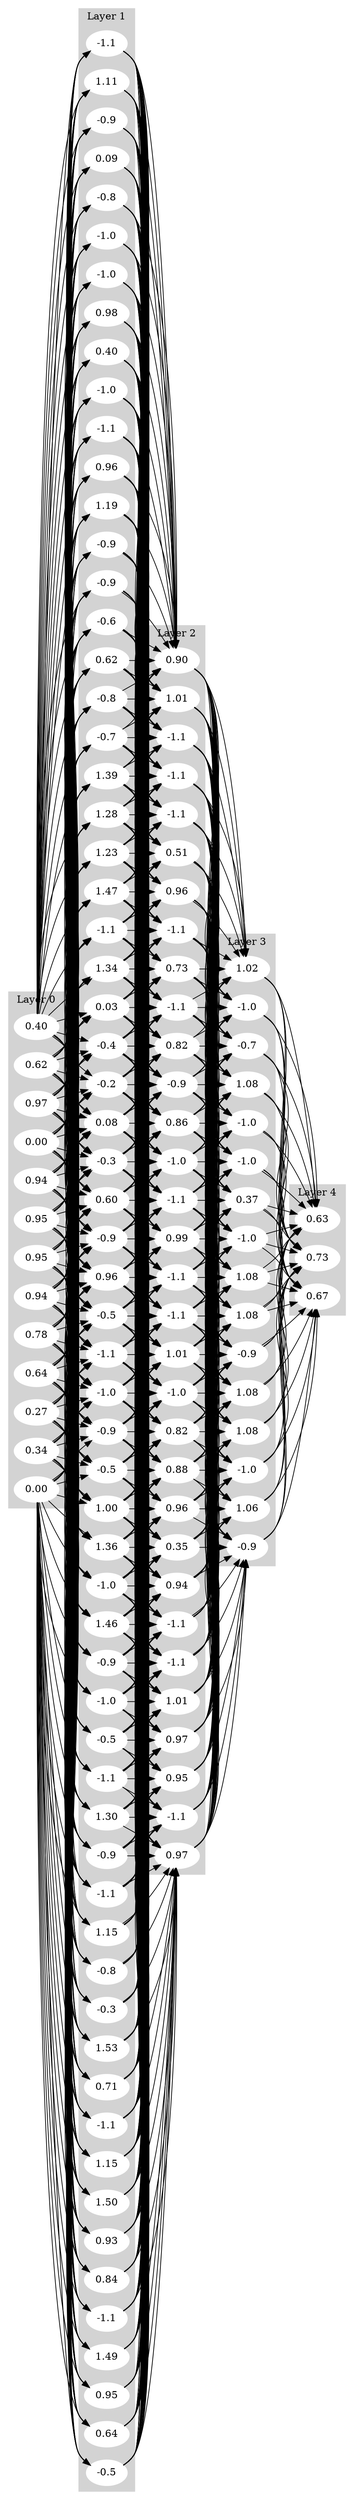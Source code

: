 digraph G {
  rankdir=LR;
  subgraph cluster_0 {
    style=filled;
    color=lightgrey;
    node [style=filled,color=white];
    i0h0 [style=filled, color=white, label="0.94"];
    i0h1 [style=filled, color=white, label="0.95"];
    i0h2 [style=filled, color=white, label="0.95"];
    i0h3 [style=filled, color=white, label="0.94"];
    i0h4 [style=filled, color=white, label="0.78"];
    i0h5 [style=filled, color=white, label="0.64"];
    i0h6 [style=filled, color=white, label="0.27"];
    i0h7 [style=filled, color=white, label="0.34"];
    i0h8 [style=filled, color=white, label="0.00"];
    i0h9 [style=filled, color=white, label="0.40"];
    i0h10 [style=filled, color=white, label="0.62"];
    i0h11 [style=filled, color=white, label="0.97"];
    i0h12 [style=filled, color=white, label="0.00"];
    label = "Layer 0";
  }
  subgraph cluster_1 {
    style=filled;
    color=lightgrey;
    node [style=filled,color=white];
    i1h0 [style=filled, color=white, label="0.40"];
    i1h1 [style=filled, color=white, label="-1.0"];
    i1h2 [style=filled, color=white, label="-1.1"];
    i1h3 [style=filled, color=white, label="0.96"];
    i1h4 [style=filled, color=white, label="1.19"];
    i1h5 [style=filled, color=white, label="-0.9"];
    i1h6 [style=filled, color=white, label="-0.9"];
    i1h7 [style=filled, color=white, label="-0.6"];
    i1h8 [style=filled, color=white, label="0.62"];
    i1h9 [style=filled, color=white, label="-0.8"];
    i1h10 [style=filled, color=white, label="-0.7"];
    i1h11 [style=filled, color=white, label="1.39"];
    i1h12 [style=filled, color=white, label="1.28"];
    i1h13 [style=filled, color=white, label="1.23"];
    i1h14 [style=filled, color=white, label="1.47"];
    i1h15 [style=filled, color=white, label="-1.1"];
    i1h16 [style=filled, color=white, label="1.34"];
    i1h17 [style=filled, color=white, label="0.03"];
    i1h18 [style=filled, color=white, label="-0.4"];
    i1h19 [style=filled, color=white, label="-0.2"];
    i1h20 [style=filled, color=white, label="0.08"];
    i1h21 [style=filled, color=white, label="-0.3"];
    i1h22 [style=filled, color=white, label="0.60"];
    i1h23 [style=filled, color=white, label="-0.9"];
    i1h24 [style=filled, color=white, label="0.96"];
    i1h25 [style=filled, color=white, label="-0.5"];
    i1h26 [style=filled, color=white, label="-1.1"];
    i1h27 [style=filled, color=white, label="-1.0"];
    i1h28 [style=filled, color=white, label="-0.9"];
    i1h29 [style=filled, color=white, label="-0.5"];
    i1h30 [style=filled, color=white, label="1.00"];
    i1h31 [style=filled, color=white, label="1.36"];
    i1h32 [style=filled, color=white, label="-1.0"];
    i1h33 [style=filled, color=white, label="1.46"];
    i1h34 [style=filled, color=white, label="-0.9"];
    i1h35 [style=filled, color=white, label="-1.0"];
    i1h36 [style=filled, color=white, label="-0.5"];
    i1h37 [style=filled, color=white, label="-1.1"];
    i1h38 [style=filled, color=white, label="1.30"];
    i1h39 [style=filled, color=white, label="-0.9"];
    i1h40 [style=filled, color=white, label="-1.1"];
    i1h41 [style=filled, color=white, label="1.15"];
    i1h42 [style=filled, color=white, label="-0.8"];
    i1h43 [style=filled, color=white, label="-0.3"];
    i1h44 [style=filled, color=white, label="1.53"];
    i1h45 [style=filled, color=white, label="0.71"];
    i1h46 [style=filled, color=white, label="-1.1"];
    i1h47 [style=filled, color=white, label="1.15"];
    i1h48 [style=filled, color=white, label="1.50"];
    i1h49 [style=filled, color=white, label="0.93"];
    i1h50 [style=filled, color=white, label="0.84"];
    i1h51 [style=filled, color=white, label="-1.1"];
    i1h52 [style=filled, color=white, label="1.49"];
    i1h53 [style=filled, color=white, label="0.95"];
    i1h54 [style=filled, color=white, label="0.64"];
    i1h55 [style=filled, color=white, label="-0.5"];
    i1h56 [style=filled, color=white, label="-1.1"];
    i1h57 [style=filled, color=white, label="1.11"];
    i1h58 [style=filled, color=white, label="-0.9"];
    i1h59 [style=filled, color=white, label="0.09"];
    i1h60 [style=filled, color=white, label="-0.8"];
    i1h61 [style=filled, color=white, label="-1.0"];
    i1h62 [style=filled, color=white, label="-1.0"];
    i1h63 [style=filled, color=white, label="0.98"];
    label = "Layer 1";
  }
  subgraph cluster_2 {
    style=filled;
    color=lightgrey;
    node [style=filled,color=white];
    i2h0 [style=filled, color=white, label="0.73"];
    i2h1 [style=filled, color=white, label="-1.1"];
    i2h2 [style=filled, color=white, label="0.82"];
    i2h3 [style=filled, color=white, label="-0.9"];
    i2h4 [style=filled, color=white, label="0.86"];
    i2h5 [style=filled, color=white, label="-1.0"];
    i2h6 [style=filled, color=white, label="-1.1"];
    i2h7 [style=filled, color=white, label="0.99"];
    i2h8 [style=filled, color=white, label="-1.1"];
    i2h9 [style=filled, color=white, label="-1.1"];
    i2h10 [style=filled, color=white, label="1.01"];
    i2h11 [style=filled, color=white, label="-1.0"];
    i2h12 [style=filled, color=white, label="0.82"];
    i2h13 [style=filled, color=white, label="0.88"];
    i2h14 [style=filled, color=white, label="0.96"];
    i2h15 [style=filled, color=white, label="0.35"];
    i2h16 [style=filled, color=white, label="0.94"];
    i2h17 [style=filled, color=white, label="-1.1"];
    i2h18 [style=filled, color=white, label="-1.1"];
    i2h19 [style=filled, color=white, label="1.01"];
    i2h20 [style=filled, color=white, label="0.97"];
    i2h21 [style=filled, color=white, label="0.95"];
    i2h22 [style=filled, color=white, label="-1.1"];
    i2h23 [style=filled, color=white, label="0.97"];
    i2h24 [style=filled, color=white, label="0.90"];
    i2h25 [style=filled, color=white, label="1.01"];
    i2h26 [style=filled, color=white, label="-1.1"];
    i2h27 [style=filled, color=white, label="-1.1"];
    i2h28 [style=filled, color=white, label="-1.1"];
    i2h29 [style=filled, color=white, label="0.51"];
    i2h30 [style=filled, color=white, label="0.96"];
    i2h31 [style=filled, color=white, label="-1.1"];
    label = "Layer 2";
  }
  subgraph cluster_3 {
    style=filled;
    color=lightgrey;
    node [style=filled,color=white];
    i3h0 [style=filled, color=white, label="1.08"];
    i3h1 [style=filled, color=white, label="1.08"];
    i3h2 [style=filled, color=white, label="-0.9"];
    i3h3 [style=filled, color=white, label="1.08"];
    i3h4 [style=filled, color=white, label="1.08"];
    i3h5 [style=filled, color=white, label="-1.0"];
    i3h6 [style=filled, color=white, label="1.06"];
    i3h7 [style=filled, color=white, label="-0.9"];
    i3h8 [style=filled, color=white, label="1.02"];
    i3h9 [style=filled, color=white, label="-1.0"];
    i3h10 [style=filled, color=white, label="-0.7"];
    i3h11 [style=filled, color=white, label="1.08"];
    i3h12 [style=filled, color=white, label="-1.0"];
    i3h13 [style=filled, color=white, label="-1.0"];
    i3h14 [style=filled, color=white, label="0.37"];
    i3h15 [style=filled, color=white, label="-1.0"];
    label = "Layer 3";
  }
  subgraph cluster_4 {
    style=filled;
    color=lightgrey;
    node [style=filled,color=white];
    i4h0 [style=filled, color=white, label="0.67"];
    i4h1 [style=filled, color=white, label="0.63"];
    i4h2 [style=filled, color=white, label="0.73"];
    label = "Layer 4";
  }
  i0h0 -> i1h0;
  i0h0 -> i1h1;
  i0h0 -> i1h2;
  i0h0 -> i1h3;
  i0h0 -> i1h4;
  i0h0 -> i1h5;
  i0h0 -> i1h6;
  i0h0 -> i1h7;
  i0h0 -> i1h8;
  i0h0 -> i1h9;
  i0h0 -> i1h10;
  i0h0 -> i1h11;
  i0h0 -> i1h12;
  i0h0 -> i1h13;
  i0h0 -> i1h14;
  i0h0 -> i1h15;
  i0h0 -> i1h16;
  i0h0 -> i1h17;
  i0h0 -> i1h18;
  i0h0 -> i1h19;
  i0h0 -> i1h20;
  i0h0 -> i1h21;
  i0h0 -> i1h22;
  i0h0 -> i1h23;
  i0h0 -> i1h24;
  i0h0 -> i1h25;
  i0h0 -> i1h26;
  i0h0 -> i1h27;
  i0h0 -> i1h28;
  i0h0 -> i1h29;
  i0h0 -> i1h30;
  i0h0 -> i1h31;
  i0h0 -> i1h32;
  i0h0 -> i1h33;
  i0h0 -> i1h34;
  i0h0 -> i1h35;
  i0h0 -> i1h36;
  i0h0 -> i1h37;
  i0h0 -> i1h38;
  i0h0 -> i1h39;
  i0h0 -> i1h40;
  i0h0 -> i1h41;
  i0h0 -> i1h42;
  i0h0 -> i1h43;
  i0h0 -> i1h44;
  i0h0 -> i1h45;
  i0h0 -> i1h46;
  i0h0 -> i1h47;
  i0h0 -> i1h48;
  i0h0 -> i1h49;
  i0h0 -> i1h50;
  i0h0 -> i1h51;
  i0h0 -> i1h52;
  i0h0 -> i1h53;
  i0h0 -> i1h54;
  i0h0 -> i1h55;
  i0h0 -> i1h56;
  i0h0 -> i1h57;
  i0h0 -> i1h58;
  i0h0 -> i1h59;
  i0h0 -> i1h60;
  i0h0 -> i1h61;
  i0h0 -> i1h62;
  i0h0 -> i1h63;
  i0h1 -> i1h0;
  i0h1 -> i1h1;
  i0h1 -> i1h2;
  i0h1 -> i1h3;
  i0h1 -> i1h4;
  i0h1 -> i1h5;
  i0h1 -> i1h6;
  i0h1 -> i1h7;
  i0h1 -> i1h8;
  i0h1 -> i1h9;
  i0h1 -> i1h10;
  i0h1 -> i1h11;
  i0h1 -> i1h12;
  i0h1 -> i1h13;
  i0h1 -> i1h14;
  i0h1 -> i1h15;
  i0h1 -> i1h16;
  i0h1 -> i1h17;
  i0h1 -> i1h18;
  i0h1 -> i1h19;
  i0h1 -> i1h20;
  i0h1 -> i1h21;
  i0h1 -> i1h22;
  i0h1 -> i1h23;
  i0h1 -> i1h24;
  i0h1 -> i1h25;
  i0h1 -> i1h26;
  i0h1 -> i1h27;
  i0h1 -> i1h28;
  i0h1 -> i1h29;
  i0h1 -> i1h30;
  i0h1 -> i1h31;
  i0h1 -> i1h32;
  i0h1 -> i1h33;
  i0h1 -> i1h34;
  i0h1 -> i1h35;
  i0h1 -> i1h36;
  i0h1 -> i1h37;
  i0h1 -> i1h38;
  i0h1 -> i1h39;
  i0h1 -> i1h40;
  i0h1 -> i1h41;
  i0h1 -> i1h42;
  i0h1 -> i1h43;
  i0h1 -> i1h44;
  i0h1 -> i1h45;
  i0h1 -> i1h46;
  i0h1 -> i1h47;
  i0h1 -> i1h48;
  i0h1 -> i1h49;
  i0h1 -> i1h50;
  i0h1 -> i1h51;
  i0h1 -> i1h52;
  i0h1 -> i1h53;
  i0h1 -> i1h54;
  i0h1 -> i1h55;
  i0h1 -> i1h56;
  i0h1 -> i1h57;
  i0h1 -> i1h58;
  i0h1 -> i1h59;
  i0h1 -> i1h60;
  i0h1 -> i1h61;
  i0h1 -> i1h62;
  i0h1 -> i1h63;
  i0h2 -> i1h0;
  i0h2 -> i1h1;
  i0h2 -> i1h2;
  i0h2 -> i1h3;
  i0h2 -> i1h4;
  i0h2 -> i1h5;
  i0h2 -> i1h6;
  i0h2 -> i1h7;
  i0h2 -> i1h8;
  i0h2 -> i1h9;
  i0h2 -> i1h10;
  i0h2 -> i1h11;
  i0h2 -> i1h12;
  i0h2 -> i1h13;
  i0h2 -> i1h14;
  i0h2 -> i1h15;
  i0h2 -> i1h16;
  i0h2 -> i1h17;
  i0h2 -> i1h18;
  i0h2 -> i1h19;
  i0h2 -> i1h20;
  i0h2 -> i1h21;
  i0h2 -> i1h22;
  i0h2 -> i1h23;
  i0h2 -> i1h24;
  i0h2 -> i1h25;
  i0h2 -> i1h26;
  i0h2 -> i1h27;
  i0h2 -> i1h28;
  i0h2 -> i1h29;
  i0h2 -> i1h30;
  i0h2 -> i1h31;
  i0h2 -> i1h32;
  i0h2 -> i1h33;
  i0h2 -> i1h34;
  i0h2 -> i1h35;
  i0h2 -> i1h36;
  i0h2 -> i1h37;
  i0h2 -> i1h38;
  i0h2 -> i1h39;
  i0h2 -> i1h40;
  i0h2 -> i1h41;
  i0h2 -> i1h42;
  i0h2 -> i1h43;
  i0h2 -> i1h44;
  i0h2 -> i1h45;
  i0h2 -> i1h46;
  i0h2 -> i1h47;
  i0h2 -> i1h48;
  i0h2 -> i1h49;
  i0h2 -> i1h50;
  i0h2 -> i1h51;
  i0h2 -> i1h52;
  i0h2 -> i1h53;
  i0h2 -> i1h54;
  i0h2 -> i1h55;
  i0h2 -> i1h56;
  i0h2 -> i1h57;
  i0h2 -> i1h58;
  i0h2 -> i1h59;
  i0h2 -> i1h60;
  i0h2 -> i1h61;
  i0h2 -> i1h62;
  i0h2 -> i1h63;
  i0h3 -> i1h0;
  i0h3 -> i1h1;
  i0h3 -> i1h2;
  i0h3 -> i1h3;
  i0h3 -> i1h4;
  i0h3 -> i1h5;
  i0h3 -> i1h6;
  i0h3 -> i1h7;
  i0h3 -> i1h8;
  i0h3 -> i1h9;
  i0h3 -> i1h10;
  i0h3 -> i1h11;
  i0h3 -> i1h12;
  i0h3 -> i1h13;
  i0h3 -> i1h14;
  i0h3 -> i1h15;
  i0h3 -> i1h16;
  i0h3 -> i1h17;
  i0h3 -> i1h18;
  i0h3 -> i1h19;
  i0h3 -> i1h20;
  i0h3 -> i1h21;
  i0h3 -> i1h22;
  i0h3 -> i1h23;
  i0h3 -> i1h24;
  i0h3 -> i1h25;
  i0h3 -> i1h26;
  i0h3 -> i1h27;
  i0h3 -> i1h28;
  i0h3 -> i1h29;
  i0h3 -> i1h30;
  i0h3 -> i1h31;
  i0h3 -> i1h32;
  i0h3 -> i1h33;
  i0h3 -> i1h34;
  i0h3 -> i1h35;
  i0h3 -> i1h36;
  i0h3 -> i1h37;
  i0h3 -> i1h38;
  i0h3 -> i1h39;
  i0h3 -> i1h40;
  i0h3 -> i1h41;
  i0h3 -> i1h42;
  i0h3 -> i1h43;
  i0h3 -> i1h44;
  i0h3 -> i1h45;
  i0h3 -> i1h46;
  i0h3 -> i1h47;
  i0h3 -> i1h48;
  i0h3 -> i1h49;
  i0h3 -> i1h50;
  i0h3 -> i1h51;
  i0h3 -> i1h52;
  i0h3 -> i1h53;
  i0h3 -> i1h54;
  i0h3 -> i1h55;
  i0h3 -> i1h56;
  i0h3 -> i1h57;
  i0h3 -> i1h58;
  i0h3 -> i1h59;
  i0h3 -> i1h60;
  i0h3 -> i1h61;
  i0h3 -> i1h62;
  i0h3 -> i1h63;
  i0h4 -> i1h0;
  i0h4 -> i1h1;
  i0h4 -> i1h2;
  i0h4 -> i1h3;
  i0h4 -> i1h4;
  i0h4 -> i1h5;
  i0h4 -> i1h6;
  i0h4 -> i1h7;
  i0h4 -> i1h8;
  i0h4 -> i1h9;
  i0h4 -> i1h10;
  i0h4 -> i1h11;
  i0h4 -> i1h12;
  i0h4 -> i1h13;
  i0h4 -> i1h14;
  i0h4 -> i1h15;
  i0h4 -> i1h16;
  i0h4 -> i1h17;
  i0h4 -> i1h18;
  i0h4 -> i1h19;
  i0h4 -> i1h20;
  i0h4 -> i1h21;
  i0h4 -> i1h22;
  i0h4 -> i1h23;
  i0h4 -> i1h24;
  i0h4 -> i1h25;
  i0h4 -> i1h26;
  i0h4 -> i1h27;
  i0h4 -> i1h28;
  i0h4 -> i1h29;
  i0h4 -> i1h30;
  i0h4 -> i1h31;
  i0h4 -> i1h32;
  i0h4 -> i1h33;
  i0h4 -> i1h34;
  i0h4 -> i1h35;
  i0h4 -> i1h36;
  i0h4 -> i1h37;
  i0h4 -> i1h38;
  i0h4 -> i1h39;
  i0h4 -> i1h40;
  i0h4 -> i1h41;
  i0h4 -> i1h42;
  i0h4 -> i1h43;
  i0h4 -> i1h44;
  i0h4 -> i1h45;
  i0h4 -> i1h46;
  i0h4 -> i1h47;
  i0h4 -> i1h48;
  i0h4 -> i1h49;
  i0h4 -> i1h50;
  i0h4 -> i1h51;
  i0h4 -> i1h52;
  i0h4 -> i1h53;
  i0h4 -> i1h54;
  i0h4 -> i1h55;
  i0h4 -> i1h56;
  i0h4 -> i1h57;
  i0h4 -> i1h58;
  i0h4 -> i1h59;
  i0h4 -> i1h60;
  i0h4 -> i1h61;
  i0h4 -> i1h62;
  i0h4 -> i1h63;
  i0h5 -> i1h0;
  i0h5 -> i1h1;
  i0h5 -> i1h2;
  i0h5 -> i1h3;
  i0h5 -> i1h4;
  i0h5 -> i1h5;
  i0h5 -> i1h6;
  i0h5 -> i1h7;
  i0h5 -> i1h8;
  i0h5 -> i1h9;
  i0h5 -> i1h10;
  i0h5 -> i1h11;
  i0h5 -> i1h12;
  i0h5 -> i1h13;
  i0h5 -> i1h14;
  i0h5 -> i1h15;
  i0h5 -> i1h16;
  i0h5 -> i1h17;
  i0h5 -> i1h18;
  i0h5 -> i1h19;
  i0h5 -> i1h20;
  i0h5 -> i1h21;
  i0h5 -> i1h22;
  i0h5 -> i1h23;
  i0h5 -> i1h24;
  i0h5 -> i1h25;
  i0h5 -> i1h26;
  i0h5 -> i1h27;
  i0h5 -> i1h28;
  i0h5 -> i1h29;
  i0h5 -> i1h30;
  i0h5 -> i1h31;
  i0h5 -> i1h32;
  i0h5 -> i1h33;
  i0h5 -> i1h34;
  i0h5 -> i1h35;
  i0h5 -> i1h36;
  i0h5 -> i1h37;
  i0h5 -> i1h38;
  i0h5 -> i1h39;
  i0h5 -> i1h40;
  i0h5 -> i1h41;
  i0h5 -> i1h42;
  i0h5 -> i1h43;
  i0h5 -> i1h44;
  i0h5 -> i1h45;
  i0h5 -> i1h46;
  i0h5 -> i1h47;
  i0h5 -> i1h48;
  i0h5 -> i1h49;
  i0h5 -> i1h50;
  i0h5 -> i1h51;
  i0h5 -> i1h52;
  i0h5 -> i1h53;
  i0h5 -> i1h54;
  i0h5 -> i1h55;
  i0h5 -> i1h56;
  i0h5 -> i1h57;
  i0h5 -> i1h58;
  i0h5 -> i1h59;
  i0h5 -> i1h60;
  i0h5 -> i1h61;
  i0h5 -> i1h62;
  i0h5 -> i1h63;
  i0h6 -> i1h0;
  i0h6 -> i1h1;
  i0h6 -> i1h2;
  i0h6 -> i1h3;
  i0h6 -> i1h4;
  i0h6 -> i1h5;
  i0h6 -> i1h6;
  i0h6 -> i1h7;
  i0h6 -> i1h8;
  i0h6 -> i1h9;
  i0h6 -> i1h10;
  i0h6 -> i1h11;
  i0h6 -> i1h12;
  i0h6 -> i1h13;
  i0h6 -> i1h14;
  i0h6 -> i1h15;
  i0h6 -> i1h16;
  i0h6 -> i1h17;
  i0h6 -> i1h18;
  i0h6 -> i1h19;
  i0h6 -> i1h20;
  i0h6 -> i1h21;
  i0h6 -> i1h22;
  i0h6 -> i1h23;
  i0h6 -> i1h24;
  i0h6 -> i1h25;
  i0h6 -> i1h26;
  i0h6 -> i1h27;
  i0h6 -> i1h28;
  i0h6 -> i1h29;
  i0h6 -> i1h30;
  i0h6 -> i1h31;
  i0h6 -> i1h32;
  i0h6 -> i1h33;
  i0h6 -> i1h34;
  i0h6 -> i1h35;
  i0h6 -> i1h36;
  i0h6 -> i1h37;
  i0h6 -> i1h38;
  i0h6 -> i1h39;
  i0h6 -> i1h40;
  i0h6 -> i1h41;
  i0h6 -> i1h42;
  i0h6 -> i1h43;
  i0h6 -> i1h44;
  i0h6 -> i1h45;
  i0h6 -> i1h46;
  i0h6 -> i1h47;
  i0h6 -> i1h48;
  i0h6 -> i1h49;
  i0h6 -> i1h50;
  i0h6 -> i1h51;
  i0h6 -> i1h52;
  i0h6 -> i1h53;
  i0h6 -> i1h54;
  i0h6 -> i1h55;
  i0h6 -> i1h56;
  i0h6 -> i1h57;
  i0h6 -> i1h58;
  i0h6 -> i1h59;
  i0h6 -> i1h60;
  i0h6 -> i1h61;
  i0h6 -> i1h62;
  i0h6 -> i1h63;
  i0h7 -> i1h0;
  i0h7 -> i1h1;
  i0h7 -> i1h2;
  i0h7 -> i1h3;
  i0h7 -> i1h4;
  i0h7 -> i1h5;
  i0h7 -> i1h6;
  i0h7 -> i1h7;
  i0h7 -> i1h8;
  i0h7 -> i1h9;
  i0h7 -> i1h10;
  i0h7 -> i1h11;
  i0h7 -> i1h12;
  i0h7 -> i1h13;
  i0h7 -> i1h14;
  i0h7 -> i1h15;
  i0h7 -> i1h16;
  i0h7 -> i1h17;
  i0h7 -> i1h18;
  i0h7 -> i1h19;
  i0h7 -> i1h20;
  i0h7 -> i1h21;
  i0h7 -> i1h22;
  i0h7 -> i1h23;
  i0h7 -> i1h24;
  i0h7 -> i1h25;
  i0h7 -> i1h26;
  i0h7 -> i1h27;
  i0h7 -> i1h28;
  i0h7 -> i1h29;
  i0h7 -> i1h30;
  i0h7 -> i1h31;
  i0h7 -> i1h32;
  i0h7 -> i1h33;
  i0h7 -> i1h34;
  i0h7 -> i1h35;
  i0h7 -> i1h36;
  i0h7 -> i1h37;
  i0h7 -> i1h38;
  i0h7 -> i1h39;
  i0h7 -> i1h40;
  i0h7 -> i1h41;
  i0h7 -> i1h42;
  i0h7 -> i1h43;
  i0h7 -> i1h44;
  i0h7 -> i1h45;
  i0h7 -> i1h46;
  i0h7 -> i1h47;
  i0h7 -> i1h48;
  i0h7 -> i1h49;
  i0h7 -> i1h50;
  i0h7 -> i1h51;
  i0h7 -> i1h52;
  i0h7 -> i1h53;
  i0h7 -> i1h54;
  i0h7 -> i1h55;
  i0h7 -> i1h56;
  i0h7 -> i1h57;
  i0h7 -> i1h58;
  i0h7 -> i1h59;
  i0h7 -> i1h60;
  i0h7 -> i1h61;
  i0h7 -> i1h62;
  i0h7 -> i1h63;
  i0h8 -> i1h0;
  i0h8 -> i1h1;
  i0h8 -> i1h2;
  i0h8 -> i1h3;
  i0h8 -> i1h4;
  i0h8 -> i1h5;
  i0h8 -> i1h6;
  i0h8 -> i1h7;
  i0h8 -> i1h8;
  i0h8 -> i1h9;
  i0h8 -> i1h10;
  i0h8 -> i1h11;
  i0h8 -> i1h12;
  i0h8 -> i1h13;
  i0h8 -> i1h14;
  i0h8 -> i1h15;
  i0h8 -> i1h16;
  i0h8 -> i1h17;
  i0h8 -> i1h18;
  i0h8 -> i1h19;
  i0h8 -> i1h20;
  i0h8 -> i1h21;
  i0h8 -> i1h22;
  i0h8 -> i1h23;
  i0h8 -> i1h24;
  i0h8 -> i1h25;
  i0h8 -> i1h26;
  i0h8 -> i1h27;
  i0h8 -> i1h28;
  i0h8 -> i1h29;
  i0h8 -> i1h30;
  i0h8 -> i1h31;
  i0h8 -> i1h32;
  i0h8 -> i1h33;
  i0h8 -> i1h34;
  i0h8 -> i1h35;
  i0h8 -> i1h36;
  i0h8 -> i1h37;
  i0h8 -> i1h38;
  i0h8 -> i1h39;
  i0h8 -> i1h40;
  i0h8 -> i1h41;
  i0h8 -> i1h42;
  i0h8 -> i1h43;
  i0h8 -> i1h44;
  i0h8 -> i1h45;
  i0h8 -> i1h46;
  i0h8 -> i1h47;
  i0h8 -> i1h48;
  i0h8 -> i1h49;
  i0h8 -> i1h50;
  i0h8 -> i1h51;
  i0h8 -> i1h52;
  i0h8 -> i1h53;
  i0h8 -> i1h54;
  i0h8 -> i1h55;
  i0h8 -> i1h56;
  i0h8 -> i1h57;
  i0h8 -> i1h58;
  i0h8 -> i1h59;
  i0h8 -> i1h60;
  i0h8 -> i1h61;
  i0h8 -> i1h62;
  i0h8 -> i1h63;
  i0h9 -> i1h0;
  i0h9 -> i1h1;
  i0h9 -> i1h2;
  i0h9 -> i1h3;
  i0h9 -> i1h4;
  i0h9 -> i1h5;
  i0h9 -> i1h6;
  i0h9 -> i1h7;
  i0h9 -> i1h8;
  i0h9 -> i1h9;
  i0h9 -> i1h10;
  i0h9 -> i1h11;
  i0h9 -> i1h12;
  i0h9 -> i1h13;
  i0h9 -> i1h14;
  i0h9 -> i1h15;
  i0h9 -> i1h16;
  i0h9 -> i1h17;
  i0h9 -> i1h18;
  i0h9 -> i1h19;
  i0h9 -> i1h20;
  i0h9 -> i1h21;
  i0h9 -> i1h22;
  i0h9 -> i1h23;
  i0h9 -> i1h24;
  i0h9 -> i1h25;
  i0h9 -> i1h26;
  i0h9 -> i1h27;
  i0h9 -> i1h28;
  i0h9 -> i1h29;
  i0h9 -> i1h30;
  i0h9 -> i1h31;
  i0h9 -> i1h32;
  i0h9 -> i1h33;
  i0h9 -> i1h34;
  i0h9 -> i1h35;
  i0h9 -> i1h36;
  i0h9 -> i1h37;
  i0h9 -> i1h38;
  i0h9 -> i1h39;
  i0h9 -> i1h40;
  i0h9 -> i1h41;
  i0h9 -> i1h42;
  i0h9 -> i1h43;
  i0h9 -> i1h44;
  i0h9 -> i1h45;
  i0h9 -> i1h46;
  i0h9 -> i1h47;
  i0h9 -> i1h48;
  i0h9 -> i1h49;
  i0h9 -> i1h50;
  i0h9 -> i1h51;
  i0h9 -> i1h52;
  i0h9 -> i1h53;
  i0h9 -> i1h54;
  i0h9 -> i1h55;
  i0h9 -> i1h56;
  i0h9 -> i1h57;
  i0h9 -> i1h58;
  i0h9 -> i1h59;
  i0h9 -> i1h60;
  i0h9 -> i1h61;
  i0h9 -> i1h62;
  i0h9 -> i1h63;
  i0h10 -> i1h0;
  i0h10 -> i1h1;
  i0h10 -> i1h2;
  i0h10 -> i1h3;
  i0h10 -> i1h4;
  i0h10 -> i1h5;
  i0h10 -> i1h6;
  i0h10 -> i1h7;
  i0h10 -> i1h8;
  i0h10 -> i1h9;
  i0h10 -> i1h10;
  i0h10 -> i1h11;
  i0h10 -> i1h12;
  i0h10 -> i1h13;
  i0h10 -> i1h14;
  i0h10 -> i1h15;
  i0h10 -> i1h16;
  i0h10 -> i1h17;
  i0h10 -> i1h18;
  i0h10 -> i1h19;
  i0h10 -> i1h20;
  i0h10 -> i1h21;
  i0h10 -> i1h22;
  i0h10 -> i1h23;
  i0h10 -> i1h24;
  i0h10 -> i1h25;
  i0h10 -> i1h26;
  i0h10 -> i1h27;
  i0h10 -> i1h28;
  i0h10 -> i1h29;
  i0h10 -> i1h30;
  i0h10 -> i1h31;
  i0h10 -> i1h32;
  i0h10 -> i1h33;
  i0h10 -> i1h34;
  i0h10 -> i1h35;
  i0h10 -> i1h36;
  i0h10 -> i1h37;
  i0h10 -> i1h38;
  i0h10 -> i1h39;
  i0h10 -> i1h40;
  i0h10 -> i1h41;
  i0h10 -> i1h42;
  i0h10 -> i1h43;
  i0h10 -> i1h44;
  i0h10 -> i1h45;
  i0h10 -> i1h46;
  i0h10 -> i1h47;
  i0h10 -> i1h48;
  i0h10 -> i1h49;
  i0h10 -> i1h50;
  i0h10 -> i1h51;
  i0h10 -> i1h52;
  i0h10 -> i1h53;
  i0h10 -> i1h54;
  i0h10 -> i1h55;
  i0h10 -> i1h56;
  i0h10 -> i1h57;
  i0h10 -> i1h58;
  i0h10 -> i1h59;
  i0h10 -> i1h60;
  i0h10 -> i1h61;
  i0h10 -> i1h62;
  i0h10 -> i1h63;
  i0h11 -> i1h0;
  i0h11 -> i1h1;
  i0h11 -> i1h2;
  i0h11 -> i1h3;
  i0h11 -> i1h4;
  i0h11 -> i1h5;
  i0h11 -> i1h6;
  i0h11 -> i1h7;
  i0h11 -> i1h8;
  i0h11 -> i1h9;
  i0h11 -> i1h10;
  i0h11 -> i1h11;
  i0h11 -> i1h12;
  i0h11 -> i1h13;
  i0h11 -> i1h14;
  i0h11 -> i1h15;
  i0h11 -> i1h16;
  i0h11 -> i1h17;
  i0h11 -> i1h18;
  i0h11 -> i1h19;
  i0h11 -> i1h20;
  i0h11 -> i1h21;
  i0h11 -> i1h22;
  i0h11 -> i1h23;
  i0h11 -> i1h24;
  i0h11 -> i1h25;
  i0h11 -> i1h26;
  i0h11 -> i1h27;
  i0h11 -> i1h28;
  i0h11 -> i1h29;
  i0h11 -> i1h30;
  i0h11 -> i1h31;
  i0h11 -> i1h32;
  i0h11 -> i1h33;
  i0h11 -> i1h34;
  i0h11 -> i1h35;
  i0h11 -> i1h36;
  i0h11 -> i1h37;
  i0h11 -> i1h38;
  i0h11 -> i1h39;
  i0h11 -> i1h40;
  i0h11 -> i1h41;
  i0h11 -> i1h42;
  i0h11 -> i1h43;
  i0h11 -> i1h44;
  i0h11 -> i1h45;
  i0h11 -> i1h46;
  i0h11 -> i1h47;
  i0h11 -> i1h48;
  i0h11 -> i1h49;
  i0h11 -> i1h50;
  i0h11 -> i1h51;
  i0h11 -> i1h52;
  i0h11 -> i1h53;
  i0h11 -> i1h54;
  i0h11 -> i1h55;
  i0h11 -> i1h56;
  i0h11 -> i1h57;
  i0h11 -> i1h58;
  i0h11 -> i1h59;
  i0h11 -> i1h60;
  i0h11 -> i1h61;
  i0h11 -> i1h62;
  i0h11 -> i1h63;
  i0h12 -> i1h0;
  i0h12 -> i1h1;
  i0h12 -> i1h2;
  i0h12 -> i1h3;
  i0h12 -> i1h4;
  i0h12 -> i1h5;
  i0h12 -> i1h6;
  i0h12 -> i1h7;
  i0h12 -> i1h8;
  i0h12 -> i1h9;
  i0h12 -> i1h10;
  i0h12 -> i1h11;
  i0h12 -> i1h12;
  i0h12 -> i1h13;
  i0h12 -> i1h14;
  i0h12 -> i1h15;
  i0h12 -> i1h16;
  i0h12 -> i1h17;
  i0h12 -> i1h18;
  i0h12 -> i1h19;
  i0h12 -> i1h20;
  i0h12 -> i1h21;
  i0h12 -> i1h22;
  i0h12 -> i1h23;
  i0h12 -> i1h24;
  i0h12 -> i1h25;
  i0h12 -> i1h26;
  i0h12 -> i1h27;
  i0h12 -> i1h28;
  i0h12 -> i1h29;
  i0h12 -> i1h30;
  i0h12 -> i1h31;
  i0h12 -> i1h32;
  i0h12 -> i1h33;
  i0h12 -> i1h34;
  i0h12 -> i1h35;
  i0h12 -> i1h36;
  i0h12 -> i1h37;
  i0h12 -> i1h38;
  i0h12 -> i1h39;
  i0h12 -> i1h40;
  i0h12 -> i1h41;
  i0h12 -> i1h42;
  i0h12 -> i1h43;
  i0h12 -> i1h44;
  i0h12 -> i1h45;
  i0h12 -> i1h46;
  i0h12 -> i1h47;
  i0h12 -> i1h48;
  i0h12 -> i1h49;
  i0h12 -> i1h50;
  i0h12 -> i1h51;
  i0h12 -> i1h52;
  i0h12 -> i1h53;
  i0h12 -> i1h54;
  i0h12 -> i1h55;
  i0h12 -> i1h56;
  i0h12 -> i1h57;
  i0h12 -> i1h58;
  i0h12 -> i1h59;
  i0h12 -> i1h60;
  i0h12 -> i1h61;
  i0h12 -> i1h62;
  i0h12 -> i1h63;
  i1h0 -> i2h0;
  i1h0 -> i2h1;
  i1h0 -> i2h2;
  i1h0 -> i2h3;
  i1h0 -> i2h4;
  i1h0 -> i2h5;
  i1h0 -> i2h6;
  i1h0 -> i2h7;
  i1h0 -> i2h8;
  i1h0 -> i2h9;
  i1h0 -> i2h10;
  i1h0 -> i2h11;
  i1h0 -> i2h12;
  i1h0 -> i2h13;
  i1h0 -> i2h14;
  i1h0 -> i2h15;
  i1h0 -> i2h16;
  i1h0 -> i2h17;
  i1h0 -> i2h18;
  i1h0 -> i2h19;
  i1h0 -> i2h20;
  i1h0 -> i2h21;
  i1h0 -> i2h22;
  i1h0 -> i2h23;
  i1h0 -> i2h24;
  i1h0 -> i2h25;
  i1h0 -> i2h26;
  i1h0 -> i2h27;
  i1h0 -> i2h28;
  i1h0 -> i2h29;
  i1h0 -> i2h30;
  i1h0 -> i2h31;
  i1h1 -> i2h0;
  i1h1 -> i2h1;
  i1h1 -> i2h2;
  i1h1 -> i2h3;
  i1h1 -> i2h4;
  i1h1 -> i2h5;
  i1h1 -> i2h6;
  i1h1 -> i2h7;
  i1h1 -> i2h8;
  i1h1 -> i2h9;
  i1h1 -> i2h10;
  i1h1 -> i2h11;
  i1h1 -> i2h12;
  i1h1 -> i2h13;
  i1h1 -> i2h14;
  i1h1 -> i2h15;
  i1h1 -> i2h16;
  i1h1 -> i2h17;
  i1h1 -> i2h18;
  i1h1 -> i2h19;
  i1h1 -> i2h20;
  i1h1 -> i2h21;
  i1h1 -> i2h22;
  i1h1 -> i2h23;
  i1h1 -> i2h24;
  i1h1 -> i2h25;
  i1h1 -> i2h26;
  i1h1 -> i2h27;
  i1h1 -> i2h28;
  i1h1 -> i2h29;
  i1h1 -> i2h30;
  i1h1 -> i2h31;
  i1h2 -> i2h0;
  i1h2 -> i2h1;
  i1h2 -> i2h2;
  i1h2 -> i2h3;
  i1h2 -> i2h4;
  i1h2 -> i2h5;
  i1h2 -> i2h6;
  i1h2 -> i2h7;
  i1h2 -> i2h8;
  i1h2 -> i2h9;
  i1h2 -> i2h10;
  i1h2 -> i2h11;
  i1h2 -> i2h12;
  i1h2 -> i2h13;
  i1h2 -> i2h14;
  i1h2 -> i2h15;
  i1h2 -> i2h16;
  i1h2 -> i2h17;
  i1h2 -> i2h18;
  i1h2 -> i2h19;
  i1h2 -> i2h20;
  i1h2 -> i2h21;
  i1h2 -> i2h22;
  i1h2 -> i2h23;
  i1h2 -> i2h24;
  i1h2 -> i2h25;
  i1h2 -> i2h26;
  i1h2 -> i2h27;
  i1h2 -> i2h28;
  i1h2 -> i2h29;
  i1h2 -> i2h30;
  i1h2 -> i2h31;
  i1h3 -> i2h0;
  i1h3 -> i2h1;
  i1h3 -> i2h2;
  i1h3 -> i2h3;
  i1h3 -> i2h4;
  i1h3 -> i2h5;
  i1h3 -> i2h6;
  i1h3 -> i2h7;
  i1h3 -> i2h8;
  i1h3 -> i2h9;
  i1h3 -> i2h10;
  i1h3 -> i2h11;
  i1h3 -> i2h12;
  i1h3 -> i2h13;
  i1h3 -> i2h14;
  i1h3 -> i2h15;
  i1h3 -> i2h16;
  i1h3 -> i2h17;
  i1h3 -> i2h18;
  i1h3 -> i2h19;
  i1h3 -> i2h20;
  i1h3 -> i2h21;
  i1h3 -> i2h22;
  i1h3 -> i2h23;
  i1h3 -> i2h24;
  i1h3 -> i2h25;
  i1h3 -> i2h26;
  i1h3 -> i2h27;
  i1h3 -> i2h28;
  i1h3 -> i2h29;
  i1h3 -> i2h30;
  i1h3 -> i2h31;
  i1h4 -> i2h0;
  i1h4 -> i2h1;
  i1h4 -> i2h2;
  i1h4 -> i2h3;
  i1h4 -> i2h4;
  i1h4 -> i2h5;
  i1h4 -> i2h6;
  i1h4 -> i2h7;
  i1h4 -> i2h8;
  i1h4 -> i2h9;
  i1h4 -> i2h10;
  i1h4 -> i2h11;
  i1h4 -> i2h12;
  i1h4 -> i2h13;
  i1h4 -> i2h14;
  i1h4 -> i2h15;
  i1h4 -> i2h16;
  i1h4 -> i2h17;
  i1h4 -> i2h18;
  i1h4 -> i2h19;
  i1h4 -> i2h20;
  i1h4 -> i2h21;
  i1h4 -> i2h22;
  i1h4 -> i2h23;
  i1h4 -> i2h24;
  i1h4 -> i2h25;
  i1h4 -> i2h26;
  i1h4 -> i2h27;
  i1h4 -> i2h28;
  i1h4 -> i2h29;
  i1h4 -> i2h30;
  i1h4 -> i2h31;
  i1h5 -> i2h0;
  i1h5 -> i2h1;
  i1h5 -> i2h2;
  i1h5 -> i2h3;
  i1h5 -> i2h4;
  i1h5 -> i2h5;
  i1h5 -> i2h6;
  i1h5 -> i2h7;
  i1h5 -> i2h8;
  i1h5 -> i2h9;
  i1h5 -> i2h10;
  i1h5 -> i2h11;
  i1h5 -> i2h12;
  i1h5 -> i2h13;
  i1h5 -> i2h14;
  i1h5 -> i2h15;
  i1h5 -> i2h16;
  i1h5 -> i2h17;
  i1h5 -> i2h18;
  i1h5 -> i2h19;
  i1h5 -> i2h20;
  i1h5 -> i2h21;
  i1h5 -> i2h22;
  i1h5 -> i2h23;
  i1h5 -> i2h24;
  i1h5 -> i2h25;
  i1h5 -> i2h26;
  i1h5 -> i2h27;
  i1h5 -> i2h28;
  i1h5 -> i2h29;
  i1h5 -> i2h30;
  i1h5 -> i2h31;
  i1h6 -> i2h0;
  i1h6 -> i2h1;
  i1h6 -> i2h2;
  i1h6 -> i2h3;
  i1h6 -> i2h4;
  i1h6 -> i2h5;
  i1h6 -> i2h6;
  i1h6 -> i2h7;
  i1h6 -> i2h8;
  i1h6 -> i2h9;
  i1h6 -> i2h10;
  i1h6 -> i2h11;
  i1h6 -> i2h12;
  i1h6 -> i2h13;
  i1h6 -> i2h14;
  i1h6 -> i2h15;
  i1h6 -> i2h16;
  i1h6 -> i2h17;
  i1h6 -> i2h18;
  i1h6 -> i2h19;
  i1h6 -> i2h20;
  i1h6 -> i2h21;
  i1h6 -> i2h22;
  i1h6 -> i2h23;
  i1h6 -> i2h24;
  i1h6 -> i2h25;
  i1h6 -> i2h26;
  i1h6 -> i2h27;
  i1h6 -> i2h28;
  i1h6 -> i2h29;
  i1h6 -> i2h30;
  i1h6 -> i2h31;
  i1h7 -> i2h0;
  i1h7 -> i2h1;
  i1h7 -> i2h2;
  i1h7 -> i2h3;
  i1h7 -> i2h4;
  i1h7 -> i2h5;
  i1h7 -> i2h6;
  i1h7 -> i2h7;
  i1h7 -> i2h8;
  i1h7 -> i2h9;
  i1h7 -> i2h10;
  i1h7 -> i2h11;
  i1h7 -> i2h12;
  i1h7 -> i2h13;
  i1h7 -> i2h14;
  i1h7 -> i2h15;
  i1h7 -> i2h16;
  i1h7 -> i2h17;
  i1h7 -> i2h18;
  i1h7 -> i2h19;
  i1h7 -> i2h20;
  i1h7 -> i2h21;
  i1h7 -> i2h22;
  i1h7 -> i2h23;
  i1h7 -> i2h24;
  i1h7 -> i2h25;
  i1h7 -> i2h26;
  i1h7 -> i2h27;
  i1h7 -> i2h28;
  i1h7 -> i2h29;
  i1h7 -> i2h30;
  i1h7 -> i2h31;
  i1h8 -> i2h0;
  i1h8 -> i2h1;
  i1h8 -> i2h2;
  i1h8 -> i2h3;
  i1h8 -> i2h4;
  i1h8 -> i2h5;
  i1h8 -> i2h6;
  i1h8 -> i2h7;
  i1h8 -> i2h8;
  i1h8 -> i2h9;
  i1h8 -> i2h10;
  i1h8 -> i2h11;
  i1h8 -> i2h12;
  i1h8 -> i2h13;
  i1h8 -> i2h14;
  i1h8 -> i2h15;
  i1h8 -> i2h16;
  i1h8 -> i2h17;
  i1h8 -> i2h18;
  i1h8 -> i2h19;
  i1h8 -> i2h20;
  i1h8 -> i2h21;
  i1h8 -> i2h22;
  i1h8 -> i2h23;
  i1h8 -> i2h24;
  i1h8 -> i2h25;
  i1h8 -> i2h26;
  i1h8 -> i2h27;
  i1h8 -> i2h28;
  i1h8 -> i2h29;
  i1h8 -> i2h30;
  i1h8 -> i2h31;
  i1h9 -> i2h0;
  i1h9 -> i2h1;
  i1h9 -> i2h2;
  i1h9 -> i2h3;
  i1h9 -> i2h4;
  i1h9 -> i2h5;
  i1h9 -> i2h6;
  i1h9 -> i2h7;
  i1h9 -> i2h8;
  i1h9 -> i2h9;
  i1h9 -> i2h10;
  i1h9 -> i2h11;
  i1h9 -> i2h12;
  i1h9 -> i2h13;
  i1h9 -> i2h14;
  i1h9 -> i2h15;
  i1h9 -> i2h16;
  i1h9 -> i2h17;
  i1h9 -> i2h18;
  i1h9 -> i2h19;
  i1h9 -> i2h20;
  i1h9 -> i2h21;
  i1h9 -> i2h22;
  i1h9 -> i2h23;
  i1h9 -> i2h24;
  i1h9 -> i2h25;
  i1h9 -> i2h26;
  i1h9 -> i2h27;
  i1h9 -> i2h28;
  i1h9 -> i2h29;
  i1h9 -> i2h30;
  i1h9 -> i2h31;
  i1h10 -> i2h0;
  i1h10 -> i2h1;
  i1h10 -> i2h2;
  i1h10 -> i2h3;
  i1h10 -> i2h4;
  i1h10 -> i2h5;
  i1h10 -> i2h6;
  i1h10 -> i2h7;
  i1h10 -> i2h8;
  i1h10 -> i2h9;
  i1h10 -> i2h10;
  i1h10 -> i2h11;
  i1h10 -> i2h12;
  i1h10 -> i2h13;
  i1h10 -> i2h14;
  i1h10 -> i2h15;
  i1h10 -> i2h16;
  i1h10 -> i2h17;
  i1h10 -> i2h18;
  i1h10 -> i2h19;
  i1h10 -> i2h20;
  i1h10 -> i2h21;
  i1h10 -> i2h22;
  i1h10 -> i2h23;
  i1h10 -> i2h24;
  i1h10 -> i2h25;
  i1h10 -> i2h26;
  i1h10 -> i2h27;
  i1h10 -> i2h28;
  i1h10 -> i2h29;
  i1h10 -> i2h30;
  i1h10 -> i2h31;
  i1h11 -> i2h0;
  i1h11 -> i2h1;
  i1h11 -> i2h2;
  i1h11 -> i2h3;
  i1h11 -> i2h4;
  i1h11 -> i2h5;
  i1h11 -> i2h6;
  i1h11 -> i2h7;
  i1h11 -> i2h8;
  i1h11 -> i2h9;
  i1h11 -> i2h10;
  i1h11 -> i2h11;
  i1h11 -> i2h12;
  i1h11 -> i2h13;
  i1h11 -> i2h14;
  i1h11 -> i2h15;
  i1h11 -> i2h16;
  i1h11 -> i2h17;
  i1h11 -> i2h18;
  i1h11 -> i2h19;
  i1h11 -> i2h20;
  i1h11 -> i2h21;
  i1h11 -> i2h22;
  i1h11 -> i2h23;
  i1h11 -> i2h24;
  i1h11 -> i2h25;
  i1h11 -> i2h26;
  i1h11 -> i2h27;
  i1h11 -> i2h28;
  i1h11 -> i2h29;
  i1h11 -> i2h30;
  i1h11 -> i2h31;
  i1h12 -> i2h0;
  i1h12 -> i2h1;
  i1h12 -> i2h2;
  i1h12 -> i2h3;
  i1h12 -> i2h4;
  i1h12 -> i2h5;
  i1h12 -> i2h6;
  i1h12 -> i2h7;
  i1h12 -> i2h8;
  i1h12 -> i2h9;
  i1h12 -> i2h10;
  i1h12 -> i2h11;
  i1h12 -> i2h12;
  i1h12 -> i2h13;
  i1h12 -> i2h14;
  i1h12 -> i2h15;
  i1h12 -> i2h16;
  i1h12 -> i2h17;
  i1h12 -> i2h18;
  i1h12 -> i2h19;
  i1h12 -> i2h20;
  i1h12 -> i2h21;
  i1h12 -> i2h22;
  i1h12 -> i2h23;
  i1h12 -> i2h24;
  i1h12 -> i2h25;
  i1h12 -> i2h26;
  i1h12 -> i2h27;
  i1h12 -> i2h28;
  i1h12 -> i2h29;
  i1h12 -> i2h30;
  i1h12 -> i2h31;
  i1h13 -> i2h0;
  i1h13 -> i2h1;
  i1h13 -> i2h2;
  i1h13 -> i2h3;
  i1h13 -> i2h4;
  i1h13 -> i2h5;
  i1h13 -> i2h6;
  i1h13 -> i2h7;
  i1h13 -> i2h8;
  i1h13 -> i2h9;
  i1h13 -> i2h10;
  i1h13 -> i2h11;
  i1h13 -> i2h12;
  i1h13 -> i2h13;
  i1h13 -> i2h14;
  i1h13 -> i2h15;
  i1h13 -> i2h16;
  i1h13 -> i2h17;
  i1h13 -> i2h18;
  i1h13 -> i2h19;
  i1h13 -> i2h20;
  i1h13 -> i2h21;
  i1h13 -> i2h22;
  i1h13 -> i2h23;
  i1h13 -> i2h24;
  i1h13 -> i2h25;
  i1h13 -> i2h26;
  i1h13 -> i2h27;
  i1h13 -> i2h28;
  i1h13 -> i2h29;
  i1h13 -> i2h30;
  i1h13 -> i2h31;
  i1h14 -> i2h0;
  i1h14 -> i2h1;
  i1h14 -> i2h2;
  i1h14 -> i2h3;
  i1h14 -> i2h4;
  i1h14 -> i2h5;
  i1h14 -> i2h6;
  i1h14 -> i2h7;
  i1h14 -> i2h8;
  i1h14 -> i2h9;
  i1h14 -> i2h10;
  i1h14 -> i2h11;
  i1h14 -> i2h12;
  i1h14 -> i2h13;
  i1h14 -> i2h14;
  i1h14 -> i2h15;
  i1h14 -> i2h16;
  i1h14 -> i2h17;
  i1h14 -> i2h18;
  i1h14 -> i2h19;
  i1h14 -> i2h20;
  i1h14 -> i2h21;
  i1h14 -> i2h22;
  i1h14 -> i2h23;
  i1h14 -> i2h24;
  i1h14 -> i2h25;
  i1h14 -> i2h26;
  i1h14 -> i2h27;
  i1h14 -> i2h28;
  i1h14 -> i2h29;
  i1h14 -> i2h30;
  i1h14 -> i2h31;
  i1h15 -> i2h0;
  i1h15 -> i2h1;
  i1h15 -> i2h2;
  i1h15 -> i2h3;
  i1h15 -> i2h4;
  i1h15 -> i2h5;
  i1h15 -> i2h6;
  i1h15 -> i2h7;
  i1h15 -> i2h8;
  i1h15 -> i2h9;
  i1h15 -> i2h10;
  i1h15 -> i2h11;
  i1h15 -> i2h12;
  i1h15 -> i2h13;
  i1h15 -> i2h14;
  i1h15 -> i2h15;
  i1h15 -> i2h16;
  i1h15 -> i2h17;
  i1h15 -> i2h18;
  i1h15 -> i2h19;
  i1h15 -> i2h20;
  i1h15 -> i2h21;
  i1h15 -> i2h22;
  i1h15 -> i2h23;
  i1h15 -> i2h24;
  i1h15 -> i2h25;
  i1h15 -> i2h26;
  i1h15 -> i2h27;
  i1h15 -> i2h28;
  i1h15 -> i2h29;
  i1h15 -> i2h30;
  i1h15 -> i2h31;
  i1h16 -> i2h0;
  i1h16 -> i2h1;
  i1h16 -> i2h2;
  i1h16 -> i2h3;
  i1h16 -> i2h4;
  i1h16 -> i2h5;
  i1h16 -> i2h6;
  i1h16 -> i2h7;
  i1h16 -> i2h8;
  i1h16 -> i2h9;
  i1h16 -> i2h10;
  i1h16 -> i2h11;
  i1h16 -> i2h12;
  i1h16 -> i2h13;
  i1h16 -> i2h14;
  i1h16 -> i2h15;
  i1h16 -> i2h16;
  i1h16 -> i2h17;
  i1h16 -> i2h18;
  i1h16 -> i2h19;
  i1h16 -> i2h20;
  i1h16 -> i2h21;
  i1h16 -> i2h22;
  i1h16 -> i2h23;
  i1h16 -> i2h24;
  i1h16 -> i2h25;
  i1h16 -> i2h26;
  i1h16 -> i2h27;
  i1h16 -> i2h28;
  i1h16 -> i2h29;
  i1h16 -> i2h30;
  i1h16 -> i2h31;
  i1h17 -> i2h0;
  i1h17 -> i2h1;
  i1h17 -> i2h2;
  i1h17 -> i2h3;
  i1h17 -> i2h4;
  i1h17 -> i2h5;
  i1h17 -> i2h6;
  i1h17 -> i2h7;
  i1h17 -> i2h8;
  i1h17 -> i2h9;
  i1h17 -> i2h10;
  i1h17 -> i2h11;
  i1h17 -> i2h12;
  i1h17 -> i2h13;
  i1h17 -> i2h14;
  i1h17 -> i2h15;
  i1h17 -> i2h16;
  i1h17 -> i2h17;
  i1h17 -> i2h18;
  i1h17 -> i2h19;
  i1h17 -> i2h20;
  i1h17 -> i2h21;
  i1h17 -> i2h22;
  i1h17 -> i2h23;
  i1h17 -> i2h24;
  i1h17 -> i2h25;
  i1h17 -> i2h26;
  i1h17 -> i2h27;
  i1h17 -> i2h28;
  i1h17 -> i2h29;
  i1h17 -> i2h30;
  i1h17 -> i2h31;
  i1h18 -> i2h0;
  i1h18 -> i2h1;
  i1h18 -> i2h2;
  i1h18 -> i2h3;
  i1h18 -> i2h4;
  i1h18 -> i2h5;
  i1h18 -> i2h6;
  i1h18 -> i2h7;
  i1h18 -> i2h8;
  i1h18 -> i2h9;
  i1h18 -> i2h10;
  i1h18 -> i2h11;
  i1h18 -> i2h12;
  i1h18 -> i2h13;
  i1h18 -> i2h14;
  i1h18 -> i2h15;
  i1h18 -> i2h16;
  i1h18 -> i2h17;
  i1h18 -> i2h18;
  i1h18 -> i2h19;
  i1h18 -> i2h20;
  i1h18 -> i2h21;
  i1h18 -> i2h22;
  i1h18 -> i2h23;
  i1h18 -> i2h24;
  i1h18 -> i2h25;
  i1h18 -> i2h26;
  i1h18 -> i2h27;
  i1h18 -> i2h28;
  i1h18 -> i2h29;
  i1h18 -> i2h30;
  i1h18 -> i2h31;
  i1h19 -> i2h0;
  i1h19 -> i2h1;
  i1h19 -> i2h2;
  i1h19 -> i2h3;
  i1h19 -> i2h4;
  i1h19 -> i2h5;
  i1h19 -> i2h6;
  i1h19 -> i2h7;
  i1h19 -> i2h8;
  i1h19 -> i2h9;
  i1h19 -> i2h10;
  i1h19 -> i2h11;
  i1h19 -> i2h12;
  i1h19 -> i2h13;
  i1h19 -> i2h14;
  i1h19 -> i2h15;
  i1h19 -> i2h16;
  i1h19 -> i2h17;
  i1h19 -> i2h18;
  i1h19 -> i2h19;
  i1h19 -> i2h20;
  i1h19 -> i2h21;
  i1h19 -> i2h22;
  i1h19 -> i2h23;
  i1h19 -> i2h24;
  i1h19 -> i2h25;
  i1h19 -> i2h26;
  i1h19 -> i2h27;
  i1h19 -> i2h28;
  i1h19 -> i2h29;
  i1h19 -> i2h30;
  i1h19 -> i2h31;
  i1h20 -> i2h0;
  i1h20 -> i2h1;
  i1h20 -> i2h2;
  i1h20 -> i2h3;
  i1h20 -> i2h4;
  i1h20 -> i2h5;
  i1h20 -> i2h6;
  i1h20 -> i2h7;
  i1h20 -> i2h8;
  i1h20 -> i2h9;
  i1h20 -> i2h10;
  i1h20 -> i2h11;
  i1h20 -> i2h12;
  i1h20 -> i2h13;
  i1h20 -> i2h14;
  i1h20 -> i2h15;
  i1h20 -> i2h16;
  i1h20 -> i2h17;
  i1h20 -> i2h18;
  i1h20 -> i2h19;
  i1h20 -> i2h20;
  i1h20 -> i2h21;
  i1h20 -> i2h22;
  i1h20 -> i2h23;
  i1h20 -> i2h24;
  i1h20 -> i2h25;
  i1h20 -> i2h26;
  i1h20 -> i2h27;
  i1h20 -> i2h28;
  i1h20 -> i2h29;
  i1h20 -> i2h30;
  i1h20 -> i2h31;
  i1h21 -> i2h0;
  i1h21 -> i2h1;
  i1h21 -> i2h2;
  i1h21 -> i2h3;
  i1h21 -> i2h4;
  i1h21 -> i2h5;
  i1h21 -> i2h6;
  i1h21 -> i2h7;
  i1h21 -> i2h8;
  i1h21 -> i2h9;
  i1h21 -> i2h10;
  i1h21 -> i2h11;
  i1h21 -> i2h12;
  i1h21 -> i2h13;
  i1h21 -> i2h14;
  i1h21 -> i2h15;
  i1h21 -> i2h16;
  i1h21 -> i2h17;
  i1h21 -> i2h18;
  i1h21 -> i2h19;
  i1h21 -> i2h20;
  i1h21 -> i2h21;
  i1h21 -> i2h22;
  i1h21 -> i2h23;
  i1h21 -> i2h24;
  i1h21 -> i2h25;
  i1h21 -> i2h26;
  i1h21 -> i2h27;
  i1h21 -> i2h28;
  i1h21 -> i2h29;
  i1h21 -> i2h30;
  i1h21 -> i2h31;
  i1h22 -> i2h0;
  i1h22 -> i2h1;
  i1h22 -> i2h2;
  i1h22 -> i2h3;
  i1h22 -> i2h4;
  i1h22 -> i2h5;
  i1h22 -> i2h6;
  i1h22 -> i2h7;
  i1h22 -> i2h8;
  i1h22 -> i2h9;
  i1h22 -> i2h10;
  i1h22 -> i2h11;
  i1h22 -> i2h12;
  i1h22 -> i2h13;
  i1h22 -> i2h14;
  i1h22 -> i2h15;
  i1h22 -> i2h16;
  i1h22 -> i2h17;
  i1h22 -> i2h18;
  i1h22 -> i2h19;
  i1h22 -> i2h20;
  i1h22 -> i2h21;
  i1h22 -> i2h22;
  i1h22 -> i2h23;
  i1h22 -> i2h24;
  i1h22 -> i2h25;
  i1h22 -> i2h26;
  i1h22 -> i2h27;
  i1h22 -> i2h28;
  i1h22 -> i2h29;
  i1h22 -> i2h30;
  i1h22 -> i2h31;
  i1h23 -> i2h0;
  i1h23 -> i2h1;
  i1h23 -> i2h2;
  i1h23 -> i2h3;
  i1h23 -> i2h4;
  i1h23 -> i2h5;
  i1h23 -> i2h6;
  i1h23 -> i2h7;
  i1h23 -> i2h8;
  i1h23 -> i2h9;
  i1h23 -> i2h10;
  i1h23 -> i2h11;
  i1h23 -> i2h12;
  i1h23 -> i2h13;
  i1h23 -> i2h14;
  i1h23 -> i2h15;
  i1h23 -> i2h16;
  i1h23 -> i2h17;
  i1h23 -> i2h18;
  i1h23 -> i2h19;
  i1h23 -> i2h20;
  i1h23 -> i2h21;
  i1h23 -> i2h22;
  i1h23 -> i2h23;
  i1h23 -> i2h24;
  i1h23 -> i2h25;
  i1h23 -> i2h26;
  i1h23 -> i2h27;
  i1h23 -> i2h28;
  i1h23 -> i2h29;
  i1h23 -> i2h30;
  i1h23 -> i2h31;
  i1h24 -> i2h0;
  i1h24 -> i2h1;
  i1h24 -> i2h2;
  i1h24 -> i2h3;
  i1h24 -> i2h4;
  i1h24 -> i2h5;
  i1h24 -> i2h6;
  i1h24 -> i2h7;
  i1h24 -> i2h8;
  i1h24 -> i2h9;
  i1h24 -> i2h10;
  i1h24 -> i2h11;
  i1h24 -> i2h12;
  i1h24 -> i2h13;
  i1h24 -> i2h14;
  i1h24 -> i2h15;
  i1h24 -> i2h16;
  i1h24 -> i2h17;
  i1h24 -> i2h18;
  i1h24 -> i2h19;
  i1h24 -> i2h20;
  i1h24 -> i2h21;
  i1h24 -> i2h22;
  i1h24 -> i2h23;
  i1h24 -> i2h24;
  i1h24 -> i2h25;
  i1h24 -> i2h26;
  i1h24 -> i2h27;
  i1h24 -> i2h28;
  i1h24 -> i2h29;
  i1h24 -> i2h30;
  i1h24 -> i2h31;
  i1h25 -> i2h0;
  i1h25 -> i2h1;
  i1h25 -> i2h2;
  i1h25 -> i2h3;
  i1h25 -> i2h4;
  i1h25 -> i2h5;
  i1h25 -> i2h6;
  i1h25 -> i2h7;
  i1h25 -> i2h8;
  i1h25 -> i2h9;
  i1h25 -> i2h10;
  i1h25 -> i2h11;
  i1h25 -> i2h12;
  i1h25 -> i2h13;
  i1h25 -> i2h14;
  i1h25 -> i2h15;
  i1h25 -> i2h16;
  i1h25 -> i2h17;
  i1h25 -> i2h18;
  i1h25 -> i2h19;
  i1h25 -> i2h20;
  i1h25 -> i2h21;
  i1h25 -> i2h22;
  i1h25 -> i2h23;
  i1h25 -> i2h24;
  i1h25 -> i2h25;
  i1h25 -> i2h26;
  i1h25 -> i2h27;
  i1h25 -> i2h28;
  i1h25 -> i2h29;
  i1h25 -> i2h30;
  i1h25 -> i2h31;
  i1h26 -> i2h0;
  i1h26 -> i2h1;
  i1h26 -> i2h2;
  i1h26 -> i2h3;
  i1h26 -> i2h4;
  i1h26 -> i2h5;
  i1h26 -> i2h6;
  i1h26 -> i2h7;
  i1h26 -> i2h8;
  i1h26 -> i2h9;
  i1h26 -> i2h10;
  i1h26 -> i2h11;
  i1h26 -> i2h12;
  i1h26 -> i2h13;
  i1h26 -> i2h14;
  i1h26 -> i2h15;
  i1h26 -> i2h16;
  i1h26 -> i2h17;
  i1h26 -> i2h18;
  i1h26 -> i2h19;
  i1h26 -> i2h20;
  i1h26 -> i2h21;
  i1h26 -> i2h22;
  i1h26 -> i2h23;
  i1h26 -> i2h24;
  i1h26 -> i2h25;
  i1h26 -> i2h26;
  i1h26 -> i2h27;
  i1h26 -> i2h28;
  i1h26 -> i2h29;
  i1h26 -> i2h30;
  i1h26 -> i2h31;
  i1h27 -> i2h0;
  i1h27 -> i2h1;
  i1h27 -> i2h2;
  i1h27 -> i2h3;
  i1h27 -> i2h4;
  i1h27 -> i2h5;
  i1h27 -> i2h6;
  i1h27 -> i2h7;
  i1h27 -> i2h8;
  i1h27 -> i2h9;
  i1h27 -> i2h10;
  i1h27 -> i2h11;
  i1h27 -> i2h12;
  i1h27 -> i2h13;
  i1h27 -> i2h14;
  i1h27 -> i2h15;
  i1h27 -> i2h16;
  i1h27 -> i2h17;
  i1h27 -> i2h18;
  i1h27 -> i2h19;
  i1h27 -> i2h20;
  i1h27 -> i2h21;
  i1h27 -> i2h22;
  i1h27 -> i2h23;
  i1h27 -> i2h24;
  i1h27 -> i2h25;
  i1h27 -> i2h26;
  i1h27 -> i2h27;
  i1h27 -> i2h28;
  i1h27 -> i2h29;
  i1h27 -> i2h30;
  i1h27 -> i2h31;
  i1h28 -> i2h0;
  i1h28 -> i2h1;
  i1h28 -> i2h2;
  i1h28 -> i2h3;
  i1h28 -> i2h4;
  i1h28 -> i2h5;
  i1h28 -> i2h6;
  i1h28 -> i2h7;
  i1h28 -> i2h8;
  i1h28 -> i2h9;
  i1h28 -> i2h10;
  i1h28 -> i2h11;
  i1h28 -> i2h12;
  i1h28 -> i2h13;
  i1h28 -> i2h14;
  i1h28 -> i2h15;
  i1h28 -> i2h16;
  i1h28 -> i2h17;
  i1h28 -> i2h18;
  i1h28 -> i2h19;
  i1h28 -> i2h20;
  i1h28 -> i2h21;
  i1h28 -> i2h22;
  i1h28 -> i2h23;
  i1h28 -> i2h24;
  i1h28 -> i2h25;
  i1h28 -> i2h26;
  i1h28 -> i2h27;
  i1h28 -> i2h28;
  i1h28 -> i2h29;
  i1h28 -> i2h30;
  i1h28 -> i2h31;
  i1h29 -> i2h0;
  i1h29 -> i2h1;
  i1h29 -> i2h2;
  i1h29 -> i2h3;
  i1h29 -> i2h4;
  i1h29 -> i2h5;
  i1h29 -> i2h6;
  i1h29 -> i2h7;
  i1h29 -> i2h8;
  i1h29 -> i2h9;
  i1h29 -> i2h10;
  i1h29 -> i2h11;
  i1h29 -> i2h12;
  i1h29 -> i2h13;
  i1h29 -> i2h14;
  i1h29 -> i2h15;
  i1h29 -> i2h16;
  i1h29 -> i2h17;
  i1h29 -> i2h18;
  i1h29 -> i2h19;
  i1h29 -> i2h20;
  i1h29 -> i2h21;
  i1h29 -> i2h22;
  i1h29 -> i2h23;
  i1h29 -> i2h24;
  i1h29 -> i2h25;
  i1h29 -> i2h26;
  i1h29 -> i2h27;
  i1h29 -> i2h28;
  i1h29 -> i2h29;
  i1h29 -> i2h30;
  i1h29 -> i2h31;
  i1h30 -> i2h0;
  i1h30 -> i2h1;
  i1h30 -> i2h2;
  i1h30 -> i2h3;
  i1h30 -> i2h4;
  i1h30 -> i2h5;
  i1h30 -> i2h6;
  i1h30 -> i2h7;
  i1h30 -> i2h8;
  i1h30 -> i2h9;
  i1h30 -> i2h10;
  i1h30 -> i2h11;
  i1h30 -> i2h12;
  i1h30 -> i2h13;
  i1h30 -> i2h14;
  i1h30 -> i2h15;
  i1h30 -> i2h16;
  i1h30 -> i2h17;
  i1h30 -> i2h18;
  i1h30 -> i2h19;
  i1h30 -> i2h20;
  i1h30 -> i2h21;
  i1h30 -> i2h22;
  i1h30 -> i2h23;
  i1h30 -> i2h24;
  i1h30 -> i2h25;
  i1h30 -> i2h26;
  i1h30 -> i2h27;
  i1h30 -> i2h28;
  i1h30 -> i2h29;
  i1h30 -> i2h30;
  i1h30 -> i2h31;
  i1h31 -> i2h0;
  i1h31 -> i2h1;
  i1h31 -> i2h2;
  i1h31 -> i2h3;
  i1h31 -> i2h4;
  i1h31 -> i2h5;
  i1h31 -> i2h6;
  i1h31 -> i2h7;
  i1h31 -> i2h8;
  i1h31 -> i2h9;
  i1h31 -> i2h10;
  i1h31 -> i2h11;
  i1h31 -> i2h12;
  i1h31 -> i2h13;
  i1h31 -> i2h14;
  i1h31 -> i2h15;
  i1h31 -> i2h16;
  i1h31 -> i2h17;
  i1h31 -> i2h18;
  i1h31 -> i2h19;
  i1h31 -> i2h20;
  i1h31 -> i2h21;
  i1h31 -> i2h22;
  i1h31 -> i2h23;
  i1h31 -> i2h24;
  i1h31 -> i2h25;
  i1h31 -> i2h26;
  i1h31 -> i2h27;
  i1h31 -> i2h28;
  i1h31 -> i2h29;
  i1h31 -> i2h30;
  i1h31 -> i2h31;
  i1h32 -> i2h0;
  i1h32 -> i2h1;
  i1h32 -> i2h2;
  i1h32 -> i2h3;
  i1h32 -> i2h4;
  i1h32 -> i2h5;
  i1h32 -> i2h6;
  i1h32 -> i2h7;
  i1h32 -> i2h8;
  i1h32 -> i2h9;
  i1h32 -> i2h10;
  i1h32 -> i2h11;
  i1h32 -> i2h12;
  i1h32 -> i2h13;
  i1h32 -> i2h14;
  i1h32 -> i2h15;
  i1h32 -> i2h16;
  i1h32 -> i2h17;
  i1h32 -> i2h18;
  i1h32 -> i2h19;
  i1h32 -> i2h20;
  i1h32 -> i2h21;
  i1h32 -> i2h22;
  i1h32 -> i2h23;
  i1h32 -> i2h24;
  i1h32 -> i2h25;
  i1h32 -> i2h26;
  i1h32 -> i2h27;
  i1h32 -> i2h28;
  i1h32 -> i2h29;
  i1h32 -> i2h30;
  i1h32 -> i2h31;
  i1h33 -> i2h0;
  i1h33 -> i2h1;
  i1h33 -> i2h2;
  i1h33 -> i2h3;
  i1h33 -> i2h4;
  i1h33 -> i2h5;
  i1h33 -> i2h6;
  i1h33 -> i2h7;
  i1h33 -> i2h8;
  i1h33 -> i2h9;
  i1h33 -> i2h10;
  i1h33 -> i2h11;
  i1h33 -> i2h12;
  i1h33 -> i2h13;
  i1h33 -> i2h14;
  i1h33 -> i2h15;
  i1h33 -> i2h16;
  i1h33 -> i2h17;
  i1h33 -> i2h18;
  i1h33 -> i2h19;
  i1h33 -> i2h20;
  i1h33 -> i2h21;
  i1h33 -> i2h22;
  i1h33 -> i2h23;
  i1h33 -> i2h24;
  i1h33 -> i2h25;
  i1h33 -> i2h26;
  i1h33 -> i2h27;
  i1h33 -> i2h28;
  i1h33 -> i2h29;
  i1h33 -> i2h30;
  i1h33 -> i2h31;
  i1h34 -> i2h0;
  i1h34 -> i2h1;
  i1h34 -> i2h2;
  i1h34 -> i2h3;
  i1h34 -> i2h4;
  i1h34 -> i2h5;
  i1h34 -> i2h6;
  i1h34 -> i2h7;
  i1h34 -> i2h8;
  i1h34 -> i2h9;
  i1h34 -> i2h10;
  i1h34 -> i2h11;
  i1h34 -> i2h12;
  i1h34 -> i2h13;
  i1h34 -> i2h14;
  i1h34 -> i2h15;
  i1h34 -> i2h16;
  i1h34 -> i2h17;
  i1h34 -> i2h18;
  i1h34 -> i2h19;
  i1h34 -> i2h20;
  i1h34 -> i2h21;
  i1h34 -> i2h22;
  i1h34 -> i2h23;
  i1h34 -> i2h24;
  i1h34 -> i2h25;
  i1h34 -> i2h26;
  i1h34 -> i2h27;
  i1h34 -> i2h28;
  i1h34 -> i2h29;
  i1h34 -> i2h30;
  i1h34 -> i2h31;
  i1h35 -> i2h0;
  i1h35 -> i2h1;
  i1h35 -> i2h2;
  i1h35 -> i2h3;
  i1h35 -> i2h4;
  i1h35 -> i2h5;
  i1h35 -> i2h6;
  i1h35 -> i2h7;
  i1h35 -> i2h8;
  i1h35 -> i2h9;
  i1h35 -> i2h10;
  i1h35 -> i2h11;
  i1h35 -> i2h12;
  i1h35 -> i2h13;
  i1h35 -> i2h14;
  i1h35 -> i2h15;
  i1h35 -> i2h16;
  i1h35 -> i2h17;
  i1h35 -> i2h18;
  i1h35 -> i2h19;
  i1h35 -> i2h20;
  i1h35 -> i2h21;
  i1h35 -> i2h22;
  i1h35 -> i2h23;
  i1h35 -> i2h24;
  i1h35 -> i2h25;
  i1h35 -> i2h26;
  i1h35 -> i2h27;
  i1h35 -> i2h28;
  i1h35 -> i2h29;
  i1h35 -> i2h30;
  i1h35 -> i2h31;
  i1h36 -> i2h0;
  i1h36 -> i2h1;
  i1h36 -> i2h2;
  i1h36 -> i2h3;
  i1h36 -> i2h4;
  i1h36 -> i2h5;
  i1h36 -> i2h6;
  i1h36 -> i2h7;
  i1h36 -> i2h8;
  i1h36 -> i2h9;
  i1h36 -> i2h10;
  i1h36 -> i2h11;
  i1h36 -> i2h12;
  i1h36 -> i2h13;
  i1h36 -> i2h14;
  i1h36 -> i2h15;
  i1h36 -> i2h16;
  i1h36 -> i2h17;
  i1h36 -> i2h18;
  i1h36 -> i2h19;
  i1h36 -> i2h20;
  i1h36 -> i2h21;
  i1h36 -> i2h22;
  i1h36 -> i2h23;
  i1h36 -> i2h24;
  i1h36 -> i2h25;
  i1h36 -> i2h26;
  i1h36 -> i2h27;
  i1h36 -> i2h28;
  i1h36 -> i2h29;
  i1h36 -> i2h30;
  i1h36 -> i2h31;
  i1h37 -> i2h0;
  i1h37 -> i2h1;
  i1h37 -> i2h2;
  i1h37 -> i2h3;
  i1h37 -> i2h4;
  i1h37 -> i2h5;
  i1h37 -> i2h6;
  i1h37 -> i2h7;
  i1h37 -> i2h8;
  i1h37 -> i2h9;
  i1h37 -> i2h10;
  i1h37 -> i2h11;
  i1h37 -> i2h12;
  i1h37 -> i2h13;
  i1h37 -> i2h14;
  i1h37 -> i2h15;
  i1h37 -> i2h16;
  i1h37 -> i2h17;
  i1h37 -> i2h18;
  i1h37 -> i2h19;
  i1h37 -> i2h20;
  i1h37 -> i2h21;
  i1h37 -> i2h22;
  i1h37 -> i2h23;
  i1h37 -> i2h24;
  i1h37 -> i2h25;
  i1h37 -> i2h26;
  i1h37 -> i2h27;
  i1h37 -> i2h28;
  i1h37 -> i2h29;
  i1h37 -> i2h30;
  i1h37 -> i2h31;
  i1h38 -> i2h0;
  i1h38 -> i2h1;
  i1h38 -> i2h2;
  i1h38 -> i2h3;
  i1h38 -> i2h4;
  i1h38 -> i2h5;
  i1h38 -> i2h6;
  i1h38 -> i2h7;
  i1h38 -> i2h8;
  i1h38 -> i2h9;
  i1h38 -> i2h10;
  i1h38 -> i2h11;
  i1h38 -> i2h12;
  i1h38 -> i2h13;
  i1h38 -> i2h14;
  i1h38 -> i2h15;
  i1h38 -> i2h16;
  i1h38 -> i2h17;
  i1h38 -> i2h18;
  i1h38 -> i2h19;
  i1h38 -> i2h20;
  i1h38 -> i2h21;
  i1h38 -> i2h22;
  i1h38 -> i2h23;
  i1h38 -> i2h24;
  i1h38 -> i2h25;
  i1h38 -> i2h26;
  i1h38 -> i2h27;
  i1h38 -> i2h28;
  i1h38 -> i2h29;
  i1h38 -> i2h30;
  i1h38 -> i2h31;
  i1h39 -> i2h0;
  i1h39 -> i2h1;
  i1h39 -> i2h2;
  i1h39 -> i2h3;
  i1h39 -> i2h4;
  i1h39 -> i2h5;
  i1h39 -> i2h6;
  i1h39 -> i2h7;
  i1h39 -> i2h8;
  i1h39 -> i2h9;
  i1h39 -> i2h10;
  i1h39 -> i2h11;
  i1h39 -> i2h12;
  i1h39 -> i2h13;
  i1h39 -> i2h14;
  i1h39 -> i2h15;
  i1h39 -> i2h16;
  i1h39 -> i2h17;
  i1h39 -> i2h18;
  i1h39 -> i2h19;
  i1h39 -> i2h20;
  i1h39 -> i2h21;
  i1h39 -> i2h22;
  i1h39 -> i2h23;
  i1h39 -> i2h24;
  i1h39 -> i2h25;
  i1h39 -> i2h26;
  i1h39 -> i2h27;
  i1h39 -> i2h28;
  i1h39 -> i2h29;
  i1h39 -> i2h30;
  i1h39 -> i2h31;
  i1h40 -> i2h0;
  i1h40 -> i2h1;
  i1h40 -> i2h2;
  i1h40 -> i2h3;
  i1h40 -> i2h4;
  i1h40 -> i2h5;
  i1h40 -> i2h6;
  i1h40 -> i2h7;
  i1h40 -> i2h8;
  i1h40 -> i2h9;
  i1h40 -> i2h10;
  i1h40 -> i2h11;
  i1h40 -> i2h12;
  i1h40 -> i2h13;
  i1h40 -> i2h14;
  i1h40 -> i2h15;
  i1h40 -> i2h16;
  i1h40 -> i2h17;
  i1h40 -> i2h18;
  i1h40 -> i2h19;
  i1h40 -> i2h20;
  i1h40 -> i2h21;
  i1h40 -> i2h22;
  i1h40 -> i2h23;
  i1h40 -> i2h24;
  i1h40 -> i2h25;
  i1h40 -> i2h26;
  i1h40 -> i2h27;
  i1h40 -> i2h28;
  i1h40 -> i2h29;
  i1h40 -> i2h30;
  i1h40 -> i2h31;
  i1h41 -> i2h0;
  i1h41 -> i2h1;
  i1h41 -> i2h2;
  i1h41 -> i2h3;
  i1h41 -> i2h4;
  i1h41 -> i2h5;
  i1h41 -> i2h6;
  i1h41 -> i2h7;
  i1h41 -> i2h8;
  i1h41 -> i2h9;
  i1h41 -> i2h10;
  i1h41 -> i2h11;
  i1h41 -> i2h12;
  i1h41 -> i2h13;
  i1h41 -> i2h14;
  i1h41 -> i2h15;
  i1h41 -> i2h16;
  i1h41 -> i2h17;
  i1h41 -> i2h18;
  i1h41 -> i2h19;
  i1h41 -> i2h20;
  i1h41 -> i2h21;
  i1h41 -> i2h22;
  i1h41 -> i2h23;
  i1h41 -> i2h24;
  i1h41 -> i2h25;
  i1h41 -> i2h26;
  i1h41 -> i2h27;
  i1h41 -> i2h28;
  i1h41 -> i2h29;
  i1h41 -> i2h30;
  i1h41 -> i2h31;
  i1h42 -> i2h0;
  i1h42 -> i2h1;
  i1h42 -> i2h2;
  i1h42 -> i2h3;
  i1h42 -> i2h4;
  i1h42 -> i2h5;
  i1h42 -> i2h6;
  i1h42 -> i2h7;
  i1h42 -> i2h8;
  i1h42 -> i2h9;
  i1h42 -> i2h10;
  i1h42 -> i2h11;
  i1h42 -> i2h12;
  i1h42 -> i2h13;
  i1h42 -> i2h14;
  i1h42 -> i2h15;
  i1h42 -> i2h16;
  i1h42 -> i2h17;
  i1h42 -> i2h18;
  i1h42 -> i2h19;
  i1h42 -> i2h20;
  i1h42 -> i2h21;
  i1h42 -> i2h22;
  i1h42 -> i2h23;
  i1h42 -> i2h24;
  i1h42 -> i2h25;
  i1h42 -> i2h26;
  i1h42 -> i2h27;
  i1h42 -> i2h28;
  i1h42 -> i2h29;
  i1h42 -> i2h30;
  i1h42 -> i2h31;
  i1h43 -> i2h0;
  i1h43 -> i2h1;
  i1h43 -> i2h2;
  i1h43 -> i2h3;
  i1h43 -> i2h4;
  i1h43 -> i2h5;
  i1h43 -> i2h6;
  i1h43 -> i2h7;
  i1h43 -> i2h8;
  i1h43 -> i2h9;
  i1h43 -> i2h10;
  i1h43 -> i2h11;
  i1h43 -> i2h12;
  i1h43 -> i2h13;
  i1h43 -> i2h14;
  i1h43 -> i2h15;
  i1h43 -> i2h16;
  i1h43 -> i2h17;
  i1h43 -> i2h18;
  i1h43 -> i2h19;
  i1h43 -> i2h20;
  i1h43 -> i2h21;
  i1h43 -> i2h22;
  i1h43 -> i2h23;
  i1h43 -> i2h24;
  i1h43 -> i2h25;
  i1h43 -> i2h26;
  i1h43 -> i2h27;
  i1h43 -> i2h28;
  i1h43 -> i2h29;
  i1h43 -> i2h30;
  i1h43 -> i2h31;
  i1h44 -> i2h0;
  i1h44 -> i2h1;
  i1h44 -> i2h2;
  i1h44 -> i2h3;
  i1h44 -> i2h4;
  i1h44 -> i2h5;
  i1h44 -> i2h6;
  i1h44 -> i2h7;
  i1h44 -> i2h8;
  i1h44 -> i2h9;
  i1h44 -> i2h10;
  i1h44 -> i2h11;
  i1h44 -> i2h12;
  i1h44 -> i2h13;
  i1h44 -> i2h14;
  i1h44 -> i2h15;
  i1h44 -> i2h16;
  i1h44 -> i2h17;
  i1h44 -> i2h18;
  i1h44 -> i2h19;
  i1h44 -> i2h20;
  i1h44 -> i2h21;
  i1h44 -> i2h22;
  i1h44 -> i2h23;
  i1h44 -> i2h24;
  i1h44 -> i2h25;
  i1h44 -> i2h26;
  i1h44 -> i2h27;
  i1h44 -> i2h28;
  i1h44 -> i2h29;
  i1h44 -> i2h30;
  i1h44 -> i2h31;
  i1h45 -> i2h0;
  i1h45 -> i2h1;
  i1h45 -> i2h2;
  i1h45 -> i2h3;
  i1h45 -> i2h4;
  i1h45 -> i2h5;
  i1h45 -> i2h6;
  i1h45 -> i2h7;
  i1h45 -> i2h8;
  i1h45 -> i2h9;
  i1h45 -> i2h10;
  i1h45 -> i2h11;
  i1h45 -> i2h12;
  i1h45 -> i2h13;
  i1h45 -> i2h14;
  i1h45 -> i2h15;
  i1h45 -> i2h16;
  i1h45 -> i2h17;
  i1h45 -> i2h18;
  i1h45 -> i2h19;
  i1h45 -> i2h20;
  i1h45 -> i2h21;
  i1h45 -> i2h22;
  i1h45 -> i2h23;
  i1h45 -> i2h24;
  i1h45 -> i2h25;
  i1h45 -> i2h26;
  i1h45 -> i2h27;
  i1h45 -> i2h28;
  i1h45 -> i2h29;
  i1h45 -> i2h30;
  i1h45 -> i2h31;
  i1h46 -> i2h0;
  i1h46 -> i2h1;
  i1h46 -> i2h2;
  i1h46 -> i2h3;
  i1h46 -> i2h4;
  i1h46 -> i2h5;
  i1h46 -> i2h6;
  i1h46 -> i2h7;
  i1h46 -> i2h8;
  i1h46 -> i2h9;
  i1h46 -> i2h10;
  i1h46 -> i2h11;
  i1h46 -> i2h12;
  i1h46 -> i2h13;
  i1h46 -> i2h14;
  i1h46 -> i2h15;
  i1h46 -> i2h16;
  i1h46 -> i2h17;
  i1h46 -> i2h18;
  i1h46 -> i2h19;
  i1h46 -> i2h20;
  i1h46 -> i2h21;
  i1h46 -> i2h22;
  i1h46 -> i2h23;
  i1h46 -> i2h24;
  i1h46 -> i2h25;
  i1h46 -> i2h26;
  i1h46 -> i2h27;
  i1h46 -> i2h28;
  i1h46 -> i2h29;
  i1h46 -> i2h30;
  i1h46 -> i2h31;
  i1h47 -> i2h0;
  i1h47 -> i2h1;
  i1h47 -> i2h2;
  i1h47 -> i2h3;
  i1h47 -> i2h4;
  i1h47 -> i2h5;
  i1h47 -> i2h6;
  i1h47 -> i2h7;
  i1h47 -> i2h8;
  i1h47 -> i2h9;
  i1h47 -> i2h10;
  i1h47 -> i2h11;
  i1h47 -> i2h12;
  i1h47 -> i2h13;
  i1h47 -> i2h14;
  i1h47 -> i2h15;
  i1h47 -> i2h16;
  i1h47 -> i2h17;
  i1h47 -> i2h18;
  i1h47 -> i2h19;
  i1h47 -> i2h20;
  i1h47 -> i2h21;
  i1h47 -> i2h22;
  i1h47 -> i2h23;
  i1h47 -> i2h24;
  i1h47 -> i2h25;
  i1h47 -> i2h26;
  i1h47 -> i2h27;
  i1h47 -> i2h28;
  i1h47 -> i2h29;
  i1h47 -> i2h30;
  i1h47 -> i2h31;
  i1h48 -> i2h0;
  i1h48 -> i2h1;
  i1h48 -> i2h2;
  i1h48 -> i2h3;
  i1h48 -> i2h4;
  i1h48 -> i2h5;
  i1h48 -> i2h6;
  i1h48 -> i2h7;
  i1h48 -> i2h8;
  i1h48 -> i2h9;
  i1h48 -> i2h10;
  i1h48 -> i2h11;
  i1h48 -> i2h12;
  i1h48 -> i2h13;
  i1h48 -> i2h14;
  i1h48 -> i2h15;
  i1h48 -> i2h16;
  i1h48 -> i2h17;
  i1h48 -> i2h18;
  i1h48 -> i2h19;
  i1h48 -> i2h20;
  i1h48 -> i2h21;
  i1h48 -> i2h22;
  i1h48 -> i2h23;
  i1h48 -> i2h24;
  i1h48 -> i2h25;
  i1h48 -> i2h26;
  i1h48 -> i2h27;
  i1h48 -> i2h28;
  i1h48 -> i2h29;
  i1h48 -> i2h30;
  i1h48 -> i2h31;
  i1h49 -> i2h0;
  i1h49 -> i2h1;
  i1h49 -> i2h2;
  i1h49 -> i2h3;
  i1h49 -> i2h4;
  i1h49 -> i2h5;
  i1h49 -> i2h6;
  i1h49 -> i2h7;
  i1h49 -> i2h8;
  i1h49 -> i2h9;
  i1h49 -> i2h10;
  i1h49 -> i2h11;
  i1h49 -> i2h12;
  i1h49 -> i2h13;
  i1h49 -> i2h14;
  i1h49 -> i2h15;
  i1h49 -> i2h16;
  i1h49 -> i2h17;
  i1h49 -> i2h18;
  i1h49 -> i2h19;
  i1h49 -> i2h20;
  i1h49 -> i2h21;
  i1h49 -> i2h22;
  i1h49 -> i2h23;
  i1h49 -> i2h24;
  i1h49 -> i2h25;
  i1h49 -> i2h26;
  i1h49 -> i2h27;
  i1h49 -> i2h28;
  i1h49 -> i2h29;
  i1h49 -> i2h30;
  i1h49 -> i2h31;
  i1h50 -> i2h0;
  i1h50 -> i2h1;
  i1h50 -> i2h2;
  i1h50 -> i2h3;
  i1h50 -> i2h4;
  i1h50 -> i2h5;
  i1h50 -> i2h6;
  i1h50 -> i2h7;
  i1h50 -> i2h8;
  i1h50 -> i2h9;
  i1h50 -> i2h10;
  i1h50 -> i2h11;
  i1h50 -> i2h12;
  i1h50 -> i2h13;
  i1h50 -> i2h14;
  i1h50 -> i2h15;
  i1h50 -> i2h16;
  i1h50 -> i2h17;
  i1h50 -> i2h18;
  i1h50 -> i2h19;
  i1h50 -> i2h20;
  i1h50 -> i2h21;
  i1h50 -> i2h22;
  i1h50 -> i2h23;
  i1h50 -> i2h24;
  i1h50 -> i2h25;
  i1h50 -> i2h26;
  i1h50 -> i2h27;
  i1h50 -> i2h28;
  i1h50 -> i2h29;
  i1h50 -> i2h30;
  i1h50 -> i2h31;
  i1h51 -> i2h0;
  i1h51 -> i2h1;
  i1h51 -> i2h2;
  i1h51 -> i2h3;
  i1h51 -> i2h4;
  i1h51 -> i2h5;
  i1h51 -> i2h6;
  i1h51 -> i2h7;
  i1h51 -> i2h8;
  i1h51 -> i2h9;
  i1h51 -> i2h10;
  i1h51 -> i2h11;
  i1h51 -> i2h12;
  i1h51 -> i2h13;
  i1h51 -> i2h14;
  i1h51 -> i2h15;
  i1h51 -> i2h16;
  i1h51 -> i2h17;
  i1h51 -> i2h18;
  i1h51 -> i2h19;
  i1h51 -> i2h20;
  i1h51 -> i2h21;
  i1h51 -> i2h22;
  i1h51 -> i2h23;
  i1h51 -> i2h24;
  i1h51 -> i2h25;
  i1h51 -> i2h26;
  i1h51 -> i2h27;
  i1h51 -> i2h28;
  i1h51 -> i2h29;
  i1h51 -> i2h30;
  i1h51 -> i2h31;
  i1h52 -> i2h0;
  i1h52 -> i2h1;
  i1h52 -> i2h2;
  i1h52 -> i2h3;
  i1h52 -> i2h4;
  i1h52 -> i2h5;
  i1h52 -> i2h6;
  i1h52 -> i2h7;
  i1h52 -> i2h8;
  i1h52 -> i2h9;
  i1h52 -> i2h10;
  i1h52 -> i2h11;
  i1h52 -> i2h12;
  i1h52 -> i2h13;
  i1h52 -> i2h14;
  i1h52 -> i2h15;
  i1h52 -> i2h16;
  i1h52 -> i2h17;
  i1h52 -> i2h18;
  i1h52 -> i2h19;
  i1h52 -> i2h20;
  i1h52 -> i2h21;
  i1h52 -> i2h22;
  i1h52 -> i2h23;
  i1h52 -> i2h24;
  i1h52 -> i2h25;
  i1h52 -> i2h26;
  i1h52 -> i2h27;
  i1h52 -> i2h28;
  i1h52 -> i2h29;
  i1h52 -> i2h30;
  i1h52 -> i2h31;
  i1h53 -> i2h0;
  i1h53 -> i2h1;
  i1h53 -> i2h2;
  i1h53 -> i2h3;
  i1h53 -> i2h4;
  i1h53 -> i2h5;
  i1h53 -> i2h6;
  i1h53 -> i2h7;
  i1h53 -> i2h8;
  i1h53 -> i2h9;
  i1h53 -> i2h10;
  i1h53 -> i2h11;
  i1h53 -> i2h12;
  i1h53 -> i2h13;
  i1h53 -> i2h14;
  i1h53 -> i2h15;
  i1h53 -> i2h16;
  i1h53 -> i2h17;
  i1h53 -> i2h18;
  i1h53 -> i2h19;
  i1h53 -> i2h20;
  i1h53 -> i2h21;
  i1h53 -> i2h22;
  i1h53 -> i2h23;
  i1h53 -> i2h24;
  i1h53 -> i2h25;
  i1h53 -> i2h26;
  i1h53 -> i2h27;
  i1h53 -> i2h28;
  i1h53 -> i2h29;
  i1h53 -> i2h30;
  i1h53 -> i2h31;
  i1h54 -> i2h0;
  i1h54 -> i2h1;
  i1h54 -> i2h2;
  i1h54 -> i2h3;
  i1h54 -> i2h4;
  i1h54 -> i2h5;
  i1h54 -> i2h6;
  i1h54 -> i2h7;
  i1h54 -> i2h8;
  i1h54 -> i2h9;
  i1h54 -> i2h10;
  i1h54 -> i2h11;
  i1h54 -> i2h12;
  i1h54 -> i2h13;
  i1h54 -> i2h14;
  i1h54 -> i2h15;
  i1h54 -> i2h16;
  i1h54 -> i2h17;
  i1h54 -> i2h18;
  i1h54 -> i2h19;
  i1h54 -> i2h20;
  i1h54 -> i2h21;
  i1h54 -> i2h22;
  i1h54 -> i2h23;
  i1h54 -> i2h24;
  i1h54 -> i2h25;
  i1h54 -> i2h26;
  i1h54 -> i2h27;
  i1h54 -> i2h28;
  i1h54 -> i2h29;
  i1h54 -> i2h30;
  i1h54 -> i2h31;
  i1h55 -> i2h0;
  i1h55 -> i2h1;
  i1h55 -> i2h2;
  i1h55 -> i2h3;
  i1h55 -> i2h4;
  i1h55 -> i2h5;
  i1h55 -> i2h6;
  i1h55 -> i2h7;
  i1h55 -> i2h8;
  i1h55 -> i2h9;
  i1h55 -> i2h10;
  i1h55 -> i2h11;
  i1h55 -> i2h12;
  i1h55 -> i2h13;
  i1h55 -> i2h14;
  i1h55 -> i2h15;
  i1h55 -> i2h16;
  i1h55 -> i2h17;
  i1h55 -> i2h18;
  i1h55 -> i2h19;
  i1h55 -> i2h20;
  i1h55 -> i2h21;
  i1h55 -> i2h22;
  i1h55 -> i2h23;
  i1h55 -> i2h24;
  i1h55 -> i2h25;
  i1h55 -> i2h26;
  i1h55 -> i2h27;
  i1h55 -> i2h28;
  i1h55 -> i2h29;
  i1h55 -> i2h30;
  i1h55 -> i2h31;
  i1h56 -> i2h0;
  i1h56 -> i2h1;
  i1h56 -> i2h2;
  i1h56 -> i2h3;
  i1h56 -> i2h4;
  i1h56 -> i2h5;
  i1h56 -> i2h6;
  i1h56 -> i2h7;
  i1h56 -> i2h8;
  i1h56 -> i2h9;
  i1h56 -> i2h10;
  i1h56 -> i2h11;
  i1h56 -> i2h12;
  i1h56 -> i2h13;
  i1h56 -> i2h14;
  i1h56 -> i2h15;
  i1h56 -> i2h16;
  i1h56 -> i2h17;
  i1h56 -> i2h18;
  i1h56 -> i2h19;
  i1h56 -> i2h20;
  i1h56 -> i2h21;
  i1h56 -> i2h22;
  i1h56 -> i2h23;
  i1h56 -> i2h24;
  i1h56 -> i2h25;
  i1h56 -> i2h26;
  i1h56 -> i2h27;
  i1h56 -> i2h28;
  i1h56 -> i2h29;
  i1h56 -> i2h30;
  i1h56 -> i2h31;
  i1h57 -> i2h0;
  i1h57 -> i2h1;
  i1h57 -> i2h2;
  i1h57 -> i2h3;
  i1h57 -> i2h4;
  i1h57 -> i2h5;
  i1h57 -> i2h6;
  i1h57 -> i2h7;
  i1h57 -> i2h8;
  i1h57 -> i2h9;
  i1h57 -> i2h10;
  i1h57 -> i2h11;
  i1h57 -> i2h12;
  i1h57 -> i2h13;
  i1h57 -> i2h14;
  i1h57 -> i2h15;
  i1h57 -> i2h16;
  i1h57 -> i2h17;
  i1h57 -> i2h18;
  i1h57 -> i2h19;
  i1h57 -> i2h20;
  i1h57 -> i2h21;
  i1h57 -> i2h22;
  i1h57 -> i2h23;
  i1h57 -> i2h24;
  i1h57 -> i2h25;
  i1h57 -> i2h26;
  i1h57 -> i2h27;
  i1h57 -> i2h28;
  i1h57 -> i2h29;
  i1h57 -> i2h30;
  i1h57 -> i2h31;
  i1h58 -> i2h0;
  i1h58 -> i2h1;
  i1h58 -> i2h2;
  i1h58 -> i2h3;
  i1h58 -> i2h4;
  i1h58 -> i2h5;
  i1h58 -> i2h6;
  i1h58 -> i2h7;
  i1h58 -> i2h8;
  i1h58 -> i2h9;
  i1h58 -> i2h10;
  i1h58 -> i2h11;
  i1h58 -> i2h12;
  i1h58 -> i2h13;
  i1h58 -> i2h14;
  i1h58 -> i2h15;
  i1h58 -> i2h16;
  i1h58 -> i2h17;
  i1h58 -> i2h18;
  i1h58 -> i2h19;
  i1h58 -> i2h20;
  i1h58 -> i2h21;
  i1h58 -> i2h22;
  i1h58 -> i2h23;
  i1h58 -> i2h24;
  i1h58 -> i2h25;
  i1h58 -> i2h26;
  i1h58 -> i2h27;
  i1h58 -> i2h28;
  i1h58 -> i2h29;
  i1h58 -> i2h30;
  i1h58 -> i2h31;
  i1h59 -> i2h0;
  i1h59 -> i2h1;
  i1h59 -> i2h2;
  i1h59 -> i2h3;
  i1h59 -> i2h4;
  i1h59 -> i2h5;
  i1h59 -> i2h6;
  i1h59 -> i2h7;
  i1h59 -> i2h8;
  i1h59 -> i2h9;
  i1h59 -> i2h10;
  i1h59 -> i2h11;
  i1h59 -> i2h12;
  i1h59 -> i2h13;
  i1h59 -> i2h14;
  i1h59 -> i2h15;
  i1h59 -> i2h16;
  i1h59 -> i2h17;
  i1h59 -> i2h18;
  i1h59 -> i2h19;
  i1h59 -> i2h20;
  i1h59 -> i2h21;
  i1h59 -> i2h22;
  i1h59 -> i2h23;
  i1h59 -> i2h24;
  i1h59 -> i2h25;
  i1h59 -> i2h26;
  i1h59 -> i2h27;
  i1h59 -> i2h28;
  i1h59 -> i2h29;
  i1h59 -> i2h30;
  i1h59 -> i2h31;
  i1h60 -> i2h0;
  i1h60 -> i2h1;
  i1h60 -> i2h2;
  i1h60 -> i2h3;
  i1h60 -> i2h4;
  i1h60 -> i2h5;
  i1h60 -> i2h6;
  i1h60 -> i2h7;
  i1h60 -> i2h8;
  i1h60 -> i2h9;
  i1h60 -> i2h10;
  i1h60 -> i2h11;
  i1h60 -> i2h12;
  i1h60 -> i2h13;
  i1h60 -> i2h14;
  i1h60 -> i2h15;
  i1h60 -> i2h16;
  i1h60 -> i2h17;
  i1h60 -> i2h18;
  i1h60 -> i2h19;
  i1h60 -> i2h20;
  i1h60 -> i2h21;
  i1h60 -> i2h22;
  i1h60 -> i2h23;
  i1h60 -> i2h24;
  i1h60 -> i2h25;
  i1h60 -> i2h26;
  i1h60 -> i2h27;
  i1h60 -> i2h28;
  i1h60 -> i2h29;
  i1h60 -> i2h30;
  i1h60 -> i2h31;
  i1h61 -> i2h0;
  i1h61 -> i2h1;
  i1h61 -> i2h2;
  i1h61 -> i2h3;
  i1h61 -> i2h4;
  i1h61 -> i2h5;
  i1h61 -> i2h6;
  i1h61 -> i2h7;
  i1h61 -> i2h8;
  i1h61 -> i2h9;
  i1h61 -> i2h10;
  i1h61 -> i2h11;
  i1h61 -> i2h12;
  i1h61 -> i2h13;
  i1h61 -> i2h14;
  i1h61 -> i2h15;
  i1h61 -> i2h16;
  i1h61 -> i2h17;
  i1h61 -> i2h18;
  i1h61 -> i2h19;
  i1h61 -> i2h20;
  i1h61 -> i2h21;
  i1h61 -> i2h22;
  i1h61 -> i2h23;
  i1h61 -> i2h24;
  i1h61 -> i2h25;
  i1h61 -> i2h26;
  i1h61 -> i2h27;
  i1h61 -> i2h28;
  i1h61 -> i2h29;
  i1h61 -> i2h30;
  i1h61 -> i2h31;
  i1h62 -> i2h0;
  i1h62 -> i2h1;
  i1h62 -> i2h2;
  i1h62 -> i2h3;
  i1h62 -> i2h4;
  i1h62 -> i2h5;
  i1h62 -> i2h6;
  i1h62 -> i2h7;
  i1h62 -> i2h8;
  i1h62 -> i2h9;
  i1h62 -> i2h10;
  i1h62 -> i2h11;
  i1h62 -> i2h12;
  i1h62 -> i2h13;
  i1h62 -> i2h14;
  i1h62 -> i2h15;
  i1h62 -> i2h16;
  i1h62 -> i2h17;
  i1h62 -> i2h18;
  i1h62 -> i2h19;
  i1h62 -> i2h20;
  i1h62 -> i2h21;
  i1h62 -> i2h22;
  i1h62 -> i2h23;
  i1h62 -> i2h24;
  i1h62 -> i2h25;
  i1h62 -> i2h26;
  i1h62 -> i2h27;
  i1h62 -> i2h28;
  i1h62 -> i2h29;
  i1h62 -> i2h30;
  i1h62 -> i2h31;
  i1h63 -> i2h0;
  i1h63 -> i2h1;
  i1h63 -> i2h2;
  i1h63 -> i2h3;
  i1h63 -> i2h4;
  i1h63 -> i2h5;
  i1h63 -> i2h6;
  i1h63 -> i2h7;
  i1h63 -> i2h8;
  i1h63 -> i2h9;
  i1h63 -> i2h10;
  i1h63 -> i2h11;
  i1h63 -> i2h12;
  i1h63 -> i2h13;
  i1h63 -> i2h14;
  i1h63 -> i2h15;
  i1h63 -> i2h16;
  i1h63 -> i2h17;
  i1h63 -> i2h18;
  i1h63 -> i2h19;
  i1h63 -> i2h20;
  i1h63 -> i2h21;
  i1h63 -> i2h22;
  i1h63 -> i2h23;
  i1h63 -> i2h24;
  i1h63 -> i2h25;
  i1h63 -> i2h26;
  i1h63 -> i2h27;
  i1h63 -> i2h28;
  i1h63 -> i2h29;
  i1h63 -> i2h30;
  i1h63 -> i2h31;
  i2h0 -> i3h0;
  i2h0 -> i3h1;
  i2h0 -> i3h2;
  i2h0 -> i3h3;
  i2h0 -> i3h4;
  i2h0 -> i3h5;
  i2h0 -> i3h6;
  i2h0 -> i3h7;
  i2h0 -> i3h8;
  i2h0 -> i3h9;
  i2h0 -> i3h10;
  i2h0 -> i3h11;
  i2h0 -> i3h12;
  i2h0 -> i3h13;
  i2h0 -> i3h14;
  i2h0 -> i3h15;
  i2h1 -> i3h0;
  i2h1 -> i3h1;
  i2h1 -> i3h2;
  i2h1 -> i3h3;
  i2h1 -> i3h4;
  i2h1 -> i3h5;
  i2h1 -> i3h6;
  i2h1 -> i3h7;
  i2h1 -> i3h8;
  i2h1 -> i3h9;
  i2h1 -> i3h10;
  i2h1 -> i3h11;
  i2h1 -> i3h12;
  i2h1 -> i3h13;
  i2h1 -> i3h14;
  i2h1 -> i3h15;
  i2h2 -> i3h0;
  i2h2 -> i3h1;
  i2h2 -> i3h2;
  i2h2 -> i3h3;
  i2h2 -> i3h4;
  i2h2 -> i3h5;
  i2h2 -> i3h6;
  i2h2 -> i3h7;
  i2h2 -> i3h8;
  i2h2 -> i3h9;
  i2h2 -> i3h10;
  i2h2 -> i3h11;
  i2h2 -> i3h12;
  i2h2 -> i3h13;
  i2h2 -> i3h14;
  i2h2 -> i3h15;
  i2h3 -> i3h0;
  i2h3 -> i3h1;
  i2h3 -> i3h2;
  i2h3 -> i3h3;
  i2h3 -> i3h4;
  i2h3 -> i3h5;
  i2h3 -> i3h6;
  i2h3 -> i3h7;
  i2h3 -> i3h8;
  i2h3 -> i3h9;
  i2h3 -> i3h10;
  i2h3 -> i3h11;
  i2h3 -> i3h12;
  i2h3 -> i3h13;
  i2h3 -> i3h14;
  i2h3 -> i3h15;
  i2h4 -> i3h0;
  i2h4 -> i3h1;
  i2h4 -> i3h2;
  i2h4 -> i3h3;
  i2h4 -> i3h4;
  i2h4 -> i3h5;
  i2h4 -> i3h6;
  i2h4 -> i3h7;
  i2h4 -> i3h8;
  i2h4 -> i3h9;
  i2h4 -> i3h10;
  i2h4 -> i3h11;
  i2h4 -> i3h12;
  i2h4 -> i3h13;
  i2h4 -> i3h14;
  i2h4 -> i3h15;
  i2h5 -> i3h0;
  i2h5 -> i3h1;
  i2h5 -> i3h2;
  i2h5 -> i3h3;
  i2h5 -> i3h4;
  i2h5 -> i3h5;
  i2h5 -> i3h6;
  i2h5 -> i3h7;
  i2h5 -> i3h8;
  i2h5 -> i3h9;
  i2h5 -> i3h10;
  i2h5 -> i3h11;
  i2h5 -> i3h12;
  i2h5 -> i3h13;
  i2h5 -> i3h14;
  i2h5 -> i3h15;
  i2h6 -> i3h0;
  i2h6 -> i3h1;
  i2h6 -> i3h2;
  i2h6 -> i3h3;
  i2h6 -> i3h4;
  i2h6 -> i3h5;
  i2h6 -> i3h6;
  i2h6 -> i3h7;
  i2h6 -> i3h8;
  i2h6 -> i3h9;
  i2h6 -> i3h10;
  i2h6 -> i3h11;
  i2h6 -> i3h12;
  i2h6 -> i3h13;
  i2h6 -> i3h14;
  i2h6 -> i3h15;
  i2h7 -> i3h0;
  i2h7 -> i3h1;
  i2h7 -> i3h2;
  i2h7 -> i3h3;
  i2h7 -> i3h4;
  i2h7 -> i3h5;
  i2h7 -> i3h6;
  i2h7 -> i3h7;
  i2h7 -> i3h8;
  i2h7 -> i3h9;
  i2h7 -> i3h10;
  i2h7 -> i3h11;
  i2h7 -> i3h12;
  i2h7 -> i3h13;
  i2h7 -> i3h14;
  i2h7 -> i3h15;
  i2h8 -> i3h0;
  i2h8 -> i3h1;
  i2h8 -> i3h2;
  i2h8 -> i3h3;
  i2h8 -> i3h4;
  i2h8 -> i3h5;
  i2h8 -> i3h6;
  i2h8 -> i3h7;
  i2h8 -> i3h8;
  i2h8 -> i3h9;
  i2h8 -> i3h10;
  i2h8 -> i3h11;
  i2h8 -> i3h12;
  i2h8 -> i3h13;
  i2h8 -> i3h14;
  i2h8 -> i3h15;
  i2h9 -> i3h0;
  i2h9 -> i3h1;
  i2h9 -> i3h2;
  i2h9 -> i3h3;
  i2h9 -> i3h4;
  i2h9 -> i3h5;
  i2h9 -> i3h6;
  i2h9 -> i3h7;
  i2h9 -> i3h8;
  i2h9 -> i3h9;
  i2h9 -> i3h10;
  i2h9 -> i3h11;
  i2h9 -> i3h12;
  i2h9 -> i3h13;
  i2h9 -> i3h14;
  i2h9 -> i3h15;
  i2h10 -> i3h0;
  i2h10 -> i3h1;
  i2h10 -> i3h2;
  i2h10 -> i3h3;
  i2h10 -> i3h4;
  i2h10 -> i3h5;
  i2h10 -> i3h6;
  i2h10 -> i3h7;
  i2h10 -> i3h8;
  i2h10 -> i3h9;
  i2h10 -> i3h10;
  i2h10 -> i3h11;
  i2h10 -> i3h12;
  i2h10 -> i3h13;
  i2h10 -> i3h14;
  i2h10 -> i3h15;
  i2h11 -> i3h0;
  i2h11 -> i3h1;
  i2h11 -> i3h2;
  i2h11 -> i3h3;
  i2h11 -> i3h4;
  i2h11 -> i3h5;
  i2h11 -> i3h6;
  i2h11 -> i3h7;
  i2h11 -> i3h8;
  i2h11 -> i3h9;
  i2h11 -> i3h10;
  i2h11 -> i3h11;
  i2h11 -> i3h12;
  i2h11 -> i3h13;
  i2h11 -> i3h14;
  i2h11 -> i3h15;
  i2h12 -> i3h0;
  i2h12 -> i3h1;
  i2h12 -> i3h2;
  i2h12 -> i3h3;
  i2h12 -> i3h4;
  i2h12 -> i3h5;
  i2h12 -> i3h6;
  i2h12 -> i3h7;
  i2h12 -> i3h8;
  i2h12 -> i3h9;
  i2h12 -> i3h10;
  i2h12 -> i3h11;
  i2h12 -> i3h12;
  i2h12 -> i3h13;
  i2h12 -> i3h14;
  i2h12 -> i3h15;
  i2h13 -> i3h0;
  i2h13 -> i3h1;
  i2h13 -> i3h2;
  i2h13 -> i3h3;
  i2h13 -> i3h4;
  i2h13 -> i3h5;
  i2h13 -> i3h6;
  i2h13 -> i3h7;
  i2h13 -> i3h8;
  i2h13 -> i3h9;
  i2h13 -> i3h10;
  i2h13 -> i3h11;
  i2h13 -> i3h12;
  i2h13 -> i3h13;
  i2h13 -> i3h14;
  i2h13 -> i3h15;
  i2h14 -> i3h0;
  i2h14 -> i3h1;
  i2h14 -> i3h2;
  i2h14 -> i3h3;
  i2h14 -> i3h4;
  i2h14 -> i3h5;
  i2h14 -> i3h6;
  i2h14 -> i3h7;
  i2h14 -> i3h8;
  i2h14 -> i3h9;
  i2h14 -> i3h10;
  i2h14 -> i3h11;
  i2h14 -> i3h12;
  i2h14 -> i3h13;
  i2h14 -> i3h14;
  i2h14 -> i3h15;
  i2h15 -> i3h0;
  i2h15 -> i3h1;
  i2h15 -> i3h2;
  i2h15 -> i3h3;
  i2h15 -> i3h4;
  i2h15 -> i3h5;
  i2h15 -> i3h6;
  i2h15 -> i3h7;
  i2h15 -> i3h8;
  i2h15 -> i3h9;
  i2h15 -> i3h10;
  i2h15 -> i3h11;
  i2h15 -> i3h12;
  i2h15 -> i3h13;
  i2h15 -> i3h14;
  i2h15 -> i3h15;
  i2h16 -> i3h0;
  i2h16 -> i3h1;
  i2h16 -> i3h2;
  i2h16 -> i3h3;
  i2h16 -> i3h4;
  i2h16 -> i3h5;
  i2h16 -> i3h6;
  i2h16 -> i3h7;
  i2h16 -> i3h8;
  i2h16 -> i3h9;
  i2h16 -> i3h10;
  i2h16 -> i3h11;
  i2h16 -> i3h12;
  i2h16 -> i3h13;
  i2h16 -> i3h14;
  i2h16 -> i3h15;
  i2h17 -> i3h0;
  i2h17 -> i3h1;
  i2h17 -> i3h2;
  i2h17 -> i3h3;
  i2h17 -> i3h4;
  i2h17 -> i3h5;
  i2h17 -> i3h6;
  i2h17 -> i3h7;
  i2h17 -> i3h8;
  i2h17 -> i3h9;
  i2h17 -> i3h10;
  i2h17 -> i3h11;
  i2h17 -> i3h12;
  i2h17 -> i3h13;
  i2h17 -> i3h14;
  i2h17 -> i3h15;
  i2h18 -> i3h0;
  i2h18 -> i3h1;
  i2h18 -> i3h2;
  i2h18 -> i3h3;
  i2h18 -> i3h4;
  i2h18 -> i3h5;
  i2h18 -> i3h6;
  i2h18 -> i3h7;
  i2h18 -> i3h8;
  i2h18 -> i3h9;
  i2h18 -> i3h10;
  i2h18 -> i3h11;
  i2h18 -> i3h12;
  i2h18 -> i3h13;
  i2h18 -> i3h14;
  i2h18 -> i3h15;
  i2h19 -> i3h0;
  i2h19 -> i3h1;
  i2h19 -> i3h2;
  i2h19 -> i3h3;
  i2h19 -> i3h4;
  i2h19 -> i3h5;
  i2h19 -> i3h6;
  i2h19 -> i3h7;
  i2h19 -> i3h8;
  i2h19 -> i3h9;
  i2h19 -> i3h10;
  i2h19 -> i3h11;
  i2h19 -> i3h12;
  i2h19 -> i3h13;
  i2h19 -> i3h14;
  i2h19 -> i3h15;
  i2h20 -> i3h0;
  i2h20 -> i3h1;
  i2h20 -> i3h2;
  i2h20 -> i3h3;
  i2h20 -> i3h4;
  i2h20 -> i3h5;
  i2h20 -> i3h6;
  i2h20 -> i3h7;
  i2h20 -> i3h8;
  i2h20 -> i3h9;
  i2h20 -> i3h10;
  i2h20 -> i3h11;
  i2h20 -> i3h12;
  i2h20 -> i3h13;
  i2h20 -> i3h14;
  i2h20 -> i3h15;
  i2h21 -> i3h0;
  i2h21 -> i3h1;
  i2h21 -> i3h2;
  i2h21 -> i3h3;
  i2h21 -> i3h4;
  i2h21 -> i3h5;
  i2h21 -> i3h6;
  i2h21 -> i3h7;
  i2h21 -> i3h8;
  i2h21 -> i3h9;
  i2h21 -> i3h10;
  i2h21 -> i3h11;
  i2h21 -> i3h12;
  i2h21 -> i3h13;
  i2h21 -> i3h14;
  i2h21 -> i3h15;
  i2h22 -> i3h0;
  i2h22 -> i3h1;
  i2h22 -> i3h2;
  i2h22 -> i3h3;
  i2h22 -> i3h4;
  i2h22 -> i3h5;
  i2h22 -> i3h6;
  i2h22 -> i3h7;
  i2h22 -> i3h8;
  i2h22 -> i3h9;
  i2h22 -> i3h10;
  i2h22 -> i3h11;
  i2h22 -> i3h12;
  i2h22 -> i3h13;
  i2h22 -> i3h14;
  i2h22 -> i3h15;
  i2h23 -> i3h0;
  i2h23 -> i3h1;
  i2h23 -> i3h2;
  i2h23 -> i3h3;
  i2h23 -> i3h4;
  i2h23 -> i3h5;
  i2h23 -> i3h6;
  i2h23 -> i3h7;
  i2h23 -> i3h8;
  i2h23 -> i3h9;
  i2h23 -> i3h10;
  i2h23 -> i3h11;
  i2h23 -> i3h12;
  i2h23 -> i3h13;
  i2h23 -> i3h14;
  i2h23 -> i3h15;
  i2h24 -> i3h0;
  i2h24 -> i3h1;
  i2h24 -> i3h2;
  i2h24 -> i3h3;
  i2h24 -> i3h4;
  i2h24 -> i3h5;
  i2h24 -> i3h6;
  i2h24 -> i3h7;
  i2h24 -> i3h8;
  i2h24 -> i3h9;
  i2h24 -> i3h10;
  i2h24 -> i3h11;
  i2h24 -> i3h12;
  i2h24 -> i3h13;
  i2h24 -> i3h14;
  i2h24 -> i3h15;
  i2h25 -> i3h0;
  i2h25 -> i3h1;
  i2h25 -> i3h2;
  i2h25 -> i3h3;
  i2h25 -> i3h4;
  i2h25 -> i3h5;
  i2h25 -> i3h6;
  i2h25 -> i3h7;
  i2h25 -> i3h8;
  i2h25 -> i3h9;
  i2h25 -> i3h10;
  i2h25 -> i3h11;
  i2h25 -> i3h12;
  i2h25 -> i3h13;
  i2h25 -> i3h14;
  i2h25 -> i3h15;
  i2h26 -> i3h0;
  i2h26 -> i3h1;
  i2h26 -> i3h2;
  i2h26 -> i3h3;
  i2h26 -> i3h4;
  i2h26 -> i3h5;
  i2h26 -> i3h6;
  i2h26 -> i3h7;
  i2h26 -> i3h8;
  i2h26 -> i3h9;
  i2h26 -> i3h10;
  i2h26 -> i3h11;
  i2h26 -> i3h12;
  i2h26 -> i3h13;
  i2h26 -> i3h14;
  i2h26 -> i3h15;
  i2h27 -> i3h0;
  i2h27 -> i3h1;
  i2h27 -> i3h2;
  i2h27 -> i3h3;
  i2h27 -> i3h4;
  i2h27 -> i3h5;
  i2h27 -> i3h6;
  i2h27 -> i3h7;
  i2h27 -> i3h8;
  i2h27 -> i3h9;
  i2h27 -> i3h10;
  i2h27 -> i3h11;
  i2h27 -> i3h12;
  i2h27 -> i3h13;
  i2h27 -> i3h14;
  i2h27 -> i3h15;
  i2h28 -> i3h0;
  i2h28 -> i3h1;
  i2h28 -> i3h2;
  i2h28 -> i3h3;
  i2h28 -> i3h4;
  i2h28 -> i3h5;
  i2h28 -> i3h6;
  i2h28 -> i3h7;
  i2h28 -> i3h8;
  i2h28 -> i3h9;
  i2h28 -> i3h10;
  i2h28 -> i3h11;
  i2h28 -> i3h12;
  i2h28 -> i3h13;
  i2h28 -> i3h14;
  i2h28 -> i3h15;
  i2h29 -> i3h0;
  i2h29 -> i3h1;
  i2h29 -> i3h2;
  i2h29 -> i3h3;
  i2h29 -> i3h4;
  i2h29 -> i3h5;
  i2h29 -> i3h6;
  i2h29 -> i3h7;
  i2h29 -> i3h8;
  i2h29 -> i3h9;
  i2h29 -> i3h10;
  i2h29 -> i3h11;
  i2h29 -> i3h12;
  i2h29 -> i3h13;
  i2h29 -> i3h14;
  i2h29 -> i3h15;
  i2h30 -> i3h0;
  i2h30 -> i3h1;
  i2h30 -> i3h2;
  i2h30 -> i3h3;
  i2h30 -> i3h4;
  i2h30 -> i3h5;
  i2h30 -> i3h6;
  i2h30 -> i3h7;
  i2h30 -> i3h8;
  i2h30 -> i3h9;
  i2h30 -> i3h10;
  i2h30 -> i3h11;
  i2h30 -> i3h12;
  i2h30 -> i3h13;
  i2h30 -> i3h14;
  i2h30 -> i3h15;
  i2h31 -> i3h0;
  i2h31 -> i3h1;
  i2h31 -> i3h2;
  i2h31 -> i3h3;
  i2h31 -> i3h4;
  i2h31 -> i3h5;
  i2h31 -> i3h6;
  i2h31 -> i3h7;
  i2h31 -> i3h8;
  i2h31 -> i3h9;
  i2h31 -> i3h10;
  i2h31 -> i3h11;
  i2h31 -> i3h12;
  i2h31 -> i3h13;
  i2h31 -> i3h14;
  i2h31 -> i3h15;
  i3h0 -> i4h0;
  i3h0 -> i4h1;
  i3h0 -> i4h2;
  i3h1 -> i4h0;
  i3h1 -> i4h1;
  i3h1 -> i4h2;
  i3h2 -> i4h0;
  i3h2 -> i4h1;
  i3h2 -> i4h2;
  i3h3 -> i4h0;
  i3h3 -> i4h1;
  i3h3 -> i4h2;
  i3h4 -> i4h0;
  i3h4 -> i4h1;
  i3h4 -> i4h2;
  i3h5 -> i4h0;
  i3h5 -> i4h1;
  i3h5 -> i4h2;
  i3h6 -> i4h0;
  i3h6 -> i4h1;
  i3h6 -> i4h2;
  i3h7 -> i4h0;
  i3h7 -> i4h1;
  i3h7 -> i4h2;
  i3h8 -> i4h0;
  i3h8 -> i4h1;
  i3h8 -> i4h2;
  i3h9 -> i4h0;
  i3h9 -> i4h1;
  i3h9 -> i4h2;
  i3h10 -> i4h0;
  i3h10 -> i4h1;
  i3h10 -> i4h2;
  i3h11 -> i4h0;
  i3h11 -> i4h1;
  i3h11 -> i4h2;
  i3h12 -> i4h0;
  i3h12 -> i4h1;
  i3h12 -> i4h2;
  i3h13 -> i4h0;
  i3h13 -> i4h1;
  i3h13 -> i4h2;
  i3h14 -> i4h0;
  i3h14 -> i4h1;
  i3h14 -> i4h2;
  i3h15 -> i4h0;
  i3h15 -> i4h1;
  i3h15 -> i4h2;
}
